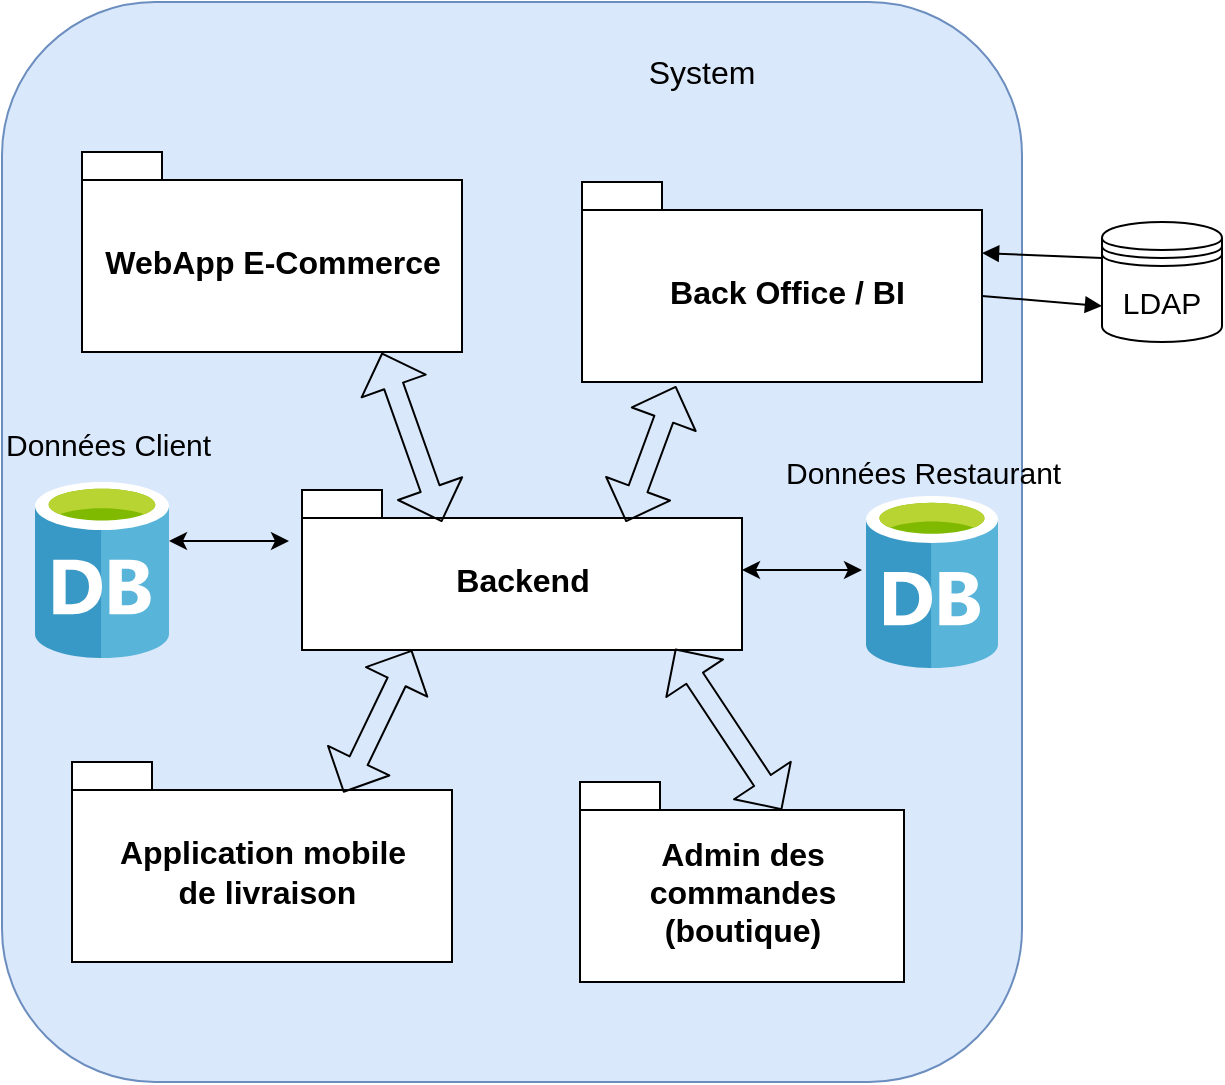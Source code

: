 <mxfile version="12.1.9" type="github" pages="8">
  <diagram id="RnfZivXaH4BhRtFcMvS2" name="Cartographie Système">
    <mxGraphModel dx="895" dy="467" grid="1" gridSize="10" guides="1" tooltips="1" connect="1" arrows="1" fold="1" page="1" pageScale="1" pageWidth="827" pageHeight="1169" math="0" shadow="0">
      <root>
        <mxCell id="Arf75LdBkSCwyxHB5K4U-0"/>
        <mxCell id="Arf75LdBkSCwyxHB5K4U-1" parent="Arf75LdBkSCwyxHB5K4U-0"/>
        <mxCell id="hzfXn4pxwLlh3ByuDOcO-0" value="" style="rounded=1;whiteSpace=wrap;html=1;fontSize=14;align=center;fillColor=#dae8fc;strokeColor=#6c8ebf;direction=south;movable=0;resizable=0;rotatable=0;deletable=0;editable=0;connectable=0;fontStyle=0" parent="Arf75LdBkSCwyxHB5K4U-1" vertex="1">
          <mxGeometry x="170" y="260" width="510" height="540" as="geometry"/>
        </mxCell>
        <mxCell id="hzfXn4pxwLlh3ByuDOcO-1" value="WebApp E-Commerce" style="shape=folder;fontStyle=1;spacingTop=10;tabWidth=40;tabHeight=14;tabPosition=left;html=1;fontSize=16;align=center;" parent="Arf75LdBkSCwyxHB5K4U-1" vertex="1">
          <mxGeometry x="210" y="335" width="190" height="100" as="geometry"/>
        </mxCell>
        <mxCell id="N76Ln_JSzxriDpdFP_38-1" value="Admin des &lt;br&gt;commandes&lt;br&gt;(boutique)" style="shape=folder;fontStyle=1;spacingTop=10;tabWidth=40;tabHeight=14;tabPosition=left;html=1;fontSize=16;align=center;" parent="Arf75LdBkSCwyxHB5K4U-1" vertex="1">
          <mxGeometry x="459" y="650" width="162" height="100" as="geometry"/>
        </mxCell>
        <mxCell id="_3I_sJbPEHM6R3zzGNif-8" value="System" style="text;html=1;strokeColor=none;fillColor=none;align=center;verticalAlign=middle;whiteSpace=wrap;rounded=0;fontSize=16;" parent="Arf75LdBkSCwyxHB5K4U-1" vertex="1">
          <mxGeometry x="500" y="284.706" width="40" height="20" as="geometry"/>
        </mxCell>
        <mxCell id="xKOTKGOpiuRnV1Tdx6P--0" value="Backend" style="shape=folder;fontStyle=1;spacingTop=10;tabWidth=40;tabHeight=14;tabPosition=left;html=1;fontSize=16;align=center;" parent="Arf75LdBkSCwyxHB5K4U-1" vertex="1">
          <mxGeometry x="320" y="504" width="220" height="80" as="geometry"/>
        </mxCell>
        <mxCell id="xKOTKGOpiuRnV1Tdx6P--1" value="Application mobile&lt;br&gt;&amp;nbsp;de livraison" style="shape=folder;fontStyle=1;spacingTop=10;tabWidth=40;tabHeight=14;tabPosition=left;html=1;fontSize=16;align=center;" parent="Arf75LdBkSCwyxHB5K4U-1" vertex="1">
          <mxGeometry x="205" y="640" width="190" height="100" as="geometry"/>
        </mxCell>
        <mxCell id="xKOTKGOpiuRnV1Tdx6P--2" value="&amp;nbsp;Back Office / BI" style="shape=folder;fontStyle=1;spacingTop=10;tabWidth=40;tabHeight=14;tabPosition=left;html=1;fontSize=16;align=center;" parent="Arf75LdBkSCwyxHB5K4U-1" vertex="1">
          <mxGeometry x="460" y="350" width="200" height="100" as="geometry"/>
        </mxCell>
        <mxCell id="xKOTKGOpiuRnV1Tdx6P--11" value="" style="shape=flexArrow;endArrow=classic;startArrow=classic;html=1;endWidth=23;endSize=5.4;startWidth=23;startSize=5.4;exitX=0.714;exitY=0.153;exitDx=0;exitDy=0;exitPerimeter=0;entryX=0.25;entryY=1;entryDx=0;entryDy=0;entryPerimeter=0;" parent="Arf75LdBkSCwyxHB5K4U-1" source="xKOTKGOpiuRnV1Tdx6P--1" target="xKOTKGOpiuRnV1Tdx6P--0" edge="1">
          <mxGeometry width="50" height="50" relative="1" as="geometry">
            <mxPoint x="290" y="650" as="sourcePoint"/>
            <mxPoint x="340" y="590" as="targetPoint"/>
          </mxGeometry>
        </mxCell>
        <mxCell id="xKOTKGOpiuRnV1Tdx6P--13" value="" style="shape=flexArrow;endArrow=classic;startArrow=classic;html=1;endWidth=23;endSize=5.4;startWidth=23;startSize=5.4;entryX=0.789;entryY=1.003;entryDx=0;entryDy=0;entryPerimeter=0;exitX=0.318;exitY=0.2;exitDx=0;exitDy=0;exitPerimeter=0;" parent="Arf75LdBkSCwyxHB5K4U-1" source="xKOTKGOpiuRnV1Tdx6P--0" target="hzfXn4pxwLlh3ByuDOcO-1" edge="1">
          <mxGeometry width="50" height="50" relative="1" as="geometry">
            <mxPoint x="410" y="510" as="sourcePoint"/>
            <mxPoint x="340" y="434.5" as="targetPoint"/>
          </mxGeometry>
        </mxCell>
        <mxCell id="xKOTKGOpiuRnV1Tdx6P--14" value="" style="shape=flexArrow;endArrow=classic;startArrow=classic;html=1;endWidth=23;endSize=5.4;startWidth=23;startSize=5.4;exitX=0.736;exitY=0.2;exitDx=0;exitDy=0;exitPerimeter=0;" parent="Arf75LdBkSCwyxHB5K4U-1" source="xKOTKGOpiuRnV1Tdx6P--0" edge="1">
          <mxGeometry width="50" height="50" relative="1" as="geometry">
            <mxPoint x="470" y="517.5" as="sourcePoint"/>
            <mxPoint x="507" y="452" as="targetPoint"/>
          </mxGeometry>
        </mxCell>
        <mxCell id="xKOTKGOpiuRnV1Tdx6P--15" value="" style="shape=flexArrow;endArrow=classic;startArrow=classic;html=1;endWidth=23;endSize=5.4;startWidth=23;startSize=5.4;exitX=0;exitY=0;exitDx=101;exitDy=14;exitPerimeter=0;entryX=0.848;entryY=0.992;entryDx=0;entryDy=0;entryPerimeter=0;" parent="Arf75LdBkSCwyxHB5K4U-1" source="N76Ln_JSzxriDpdFP_38-1" target="xKOTKGOpiuRnV1Tdx6P--0" edge="1">
          <mxGeometry width="50" height="50" relative="1" as="geometry">
            <mxPoint x="530.16" y="655.3" as="sourcePoint"/>
            <mxPoint x="510" y="590" as="targetPoint"/>
          </mxGeometry>
        </mxCell>
        <mxCell id="rFMUPJMGjhhUsfj9kYwA-2" value="" style="aspect=fixed;html=1;points=[];align=center;image;fontSize=12;image=img/lib/mscae/Database_General.svg;" parent="Arf75LdBkSCwyxHB5K4U-1" vertex="1">
          <mxGeometry x="186.5" y="500" width="67" height="88" as="geometry"/>
        </mxCell>
        <mxCell id="rFMUPJMGjhhUsfj9kYwA-3" value="" style="aspect=fixed;html=1;points=[];align=center;image;fontSize=12;image=img/lib/mscae/Database_General.svg;" parent="Arf75LdBkSCwyxHB5K4U-1" vertex="1">
          <mxGeometry x="602" y="507" width="66" height="86" as="geometry"/>
        </mxCell>
        <mxCell id="rFMUPJMGjhhUsfj9kYwA-4" value="Données Client" style="text;html=1;resizable=0;points=[];autosize=1;align=left;verticalAlign=top;spacingTop=-4;fontSize=15;" parent="Arf75LdBkSCwyxHB5K4U-1" vertex="1">
          <mxGeometry x="170" y="470" width="100" height="10" as="geometry"/>
        </mxCell>
        <mxCell id="rFMUPJMGjhhUsfj9kYwA-5" value="Données Restaurant" style="text;html=1;resizable=0;points=[];autosize=1;align=left;verticalAlign=top;spacingTop=-4;fontSize=15;" parent="Arf75LdBkSCwyxHB5K4U-1" vertex="1">
          <mxGeometry x="560" y="484" width="150" height="20" as="geometry"/>
        </mxCell>
        <mxCell id="rFMUPJMGjhhUsfj9kYwA-6" value="" style="endArrow=classic;startArrow=classic;html=1;fontSize=15;" parent="Arf75LdBkSCwyxHB5K4U-1" edge="1">
          <mxGeometry width="50" height="50" relative="1" as="geometry">
            <mxPoint x="253.5" y="529.5" as="sourcePoint"/>
            <mxPoint x="313.5" y="529.5" as="targetPoint"/>
          </mxGeometry>
        </mxCell>
        <mxCell id="rFMUPJMGjhhUsfj9kYwA-7" value="" style="endArrow=classic;startArrow=classic;html=1;fontSize=15;" parent="Arf75LdBkSCwyxHB5K4U-1" edge="1">
          <mxGeometry width="50" height="50" relative="1" as="geometry">
            <mxPoint x="540" y="544" as="sourcePoint"/>
            <mxPoint x="600" y="544" as="targetPoint"/>
          </mxGeometry>
        </mxCell>
        <mxCell id="0C1SAFtrpvGo9tMCffDE-2" value="LDAP" style="shape=datastore;whiteSpace=wrap;html=1;fontSize=15;" parent="Arf75LdBkSCwyxHB5K4U-1" vertex="1">
          <mxGeometry x="720" y="370" width="60" height="60" as="geometry"/>
        </mxCell>
        <mxCell id="0C1SAFtrpvGo9tMCffDE-3" value="" style="endArrow=block;endFill=1;endSize=6;html=1;fontSize=15;entryX=0;entryY=0;entryDx=200;entryDy=35.5;entryPerimeter=0;exitX=0;exitY=0.3;exitDx=0;exitDy=0;" parent="Arf75LdBkSCwyxHB5K4U-1" source="0C1SAFtrpvGo9tMCffDE-2" target="xKOTKGOpiuRnV1Tdx6P--2" edge="1">
          <mxGeometry width="100" relative="1" as="geometry">
            <mxPoint x="680" y="360" as="sourcePoint"/>
            <mxPoint x="780" y="360" as="targetPoint"/>
          </mxGeometry>
        </mxCell>
        <mxCell id="0C1SAFtrpvGo9tMCffDE-4" value="" style="endArrow=block;endFill=1;endSize=6;html=1;fontSize=15;exitX=0;exitY=0;exitDx=200;exitDy=57;exitPerimeter=0;entryX=0;entryY=0.7;entryDx=0;entryDy=0;" parent="Arf75LdBkSCwyxHB5K4U-1" source="xKOTKGOpiuRnV1Tdx6P--2" target="0C1SAFtrpvGo9tMCffDE-2" edge="1">
          <mxGeometry width="100" relative="1" as="geometry">
            <mxPoint x="670" y="410" as="sourcePoint"/>
            <mxPoint x="720" y="405" as="targetPoint"/>
          </mxGeometry>
        </mxCell>
      </root>
    </mxGraphModel>
  </diagram>
  <diagram id="MNXzi04fr1sy_u2QWTiJ" name="Use Case Général">
    <mxGraphModel dx="2448" dy="1497" grid="1" gridSize="10" guides="1" tooltips="1" connect="1" arrows="1" fold="1" page="1" pageScale="1" pageWidth="1169" pageHeight="827" math="0" shadow="0">
      <root>
        <mxCell id="0"/>
        <mxCell id="1" parent="0"/>
        <mxCell id="viRjNy0WODVmukTZg38G-1" value="" style="rounded=1;whiteSpace=wrap;html=1;fontSize=14;align=center;fillColor=#dae8fc;strokeColor=#6c8ebf;direction=south;movable=0;resizable=0;rotatable=0;deletable=0;editable=0;connectable=0;fontStyle=0" parent="1" vertex="1">
          <mxGeometry x="715" y="35" width="285" height="165" as="geometry"/>
        </mxCell>
        <mxCell id="WP350R45o4TcloDQfKBS-45" value="" style="rounded=1;whiteSpace=wrap;html=1;fontSize=14;align=center;fillColor=#dae8fc;strokeColor=#6c8ebf;direction=south;movable=0;resizable=0;rotatable=0;deletable=0;editable=0;connectable=0;fontStyle=2" parent="1" vertex="1">
          <mxGeometry x="620" y="300" width="430" height="490" as="geometry"/>
        </mxCell>
        <mxCell id="WP350R45o4TcloDQfKBS-10" value="" style="rounded=1;whiteSpace=wrap;html=1;fontSize=14;align=center;fillColor=#dae8fc;strokeColor=#6c8ebf;direction=south;movable=1;resizable=1;rotatable=1;deletable=1;editable=1;connectable=1;fontStyle=0" parent="1" vertex="1">
          <mxGeometry x="90" y="290" width="440" height="495" as="geometry"/>
        </mxCell>
        <mxCell id="WP350R45o4TcloDQfKBS-31" value="" style="rounded=0;whiteSpace=wrap;html=1;fontSize=14;align=center;" parent="1" vertex="1">
          <mxGeometry x="185" y="265" width="230" height="30" as="geometry"/>
        </mxCell>
        <mxCell id="WP350R45o4TcloDQfKBS-8" value="" style="group" parent="1" vertex="1" connectable="0">
          <mxGeometry x="-20" y="-90" width="390" height="100" as="geometry"/>
        </mxCell>
        <mxCell id="WP350R45o4TcloDQfKBS-7" value="" style="rounded=1;whiteSpace=wrap;html=1;fontSize=14;align=center;" parent="WP350R45o4TcloDQfKBS-8" vertex="1">
          <mxGeometry width="380" height="100" as="geometry"/>
        </mxCell>
        <mxCell id="WP350R45o4TcloDQfKBS-1" value="&lt;p style=&quot;font-size: 14px;&quot;&gt;Applicatifs&lt;/p&gt;" style="text;html=1;resizable=0;points=[];autosize=1;align=center;verticalAlign=middle;spacingTop=-4;fontStyle=1;fontSize=14;" parent="WP350R45o4TcloDQfKBS-8" vertex="1">
          <mxGeometry x="20" width="70" height="40" as="geometry"/>
        </mxCell>
        <mxCell id="WP350R45o4TcloDQfKBS-3" value="Site de e-commerce (commande en ligne)" style="text;html=1;resizable=0;points=[];autosize=1;align=left;verticalAlign=top;spacingTop=-4;" parent="WP350R45o4TcloDQfKBS-8" vertex="1">
          <mxGeometry x="10" y="40" width="240" height="20" as="geometry"/>
        </mxCell>
        <mxCell id="WP350R45o4TcloDQfKBS-5" value="Application interne : Suivi commande; Gestion des stocks; Recettes,&amp;nbsp;&lt;br&gt;prise de commande par téléphone" style="text;html=1;resizable=0;points=[];autosize=1;align=left;verticalAlign=top;spacingTop=-4;" parent="WP350R45o4TcloDQfKBS-8" vertex="1">
          <mxGeometry x="10" y="60" width="380" height="30" as="geometry"/>
        </mxCell>
        <mxCell id="WP350R45o4TcloDQfKBS-12" value="&lt;b&gt;&lt;i&gt;Web App e-commerce&lt;/i&gt;&lt;/b&gt;" style="text;html=1;strokeColor=none;fillColor=none;align=center;verticalAlign=middle;whiteSpace=wrap;rounded=0;fontSize=16;" parent="1" vertex="1">
          <mxGeometry x="205" y="270" width="190" height="20" as="geometry"/>
        </mxCell>
        <mxCell id="WP350R45o4TcloDQfKBS-26" value="Client" style="shape=umlActor;verticalLabelPosition=bottom;labelBackgroundColor=#ffffff;verticalAlign=top;html=1;outlineConnect=0;fontSize=14;align=center;" parent="1" vertex="1">
          <mxGeometry x="25" y="300" width="50" height="80" as="geometry"/>
        </mxCell>
        <mxCell id="WP350R45o4TcloDQfKBS-27" value="commander une pizza" style="ellipse;whiteSpace=wrap;html=1;fontSize=14;align=center;" parent="1" vertex="1">
          <mxGeometry x="180" y="425" width="180" height="50" as="geometry"/>
        </mxCell>
        <mxCell id="WP350R45o4TcloDQfKBS-28" value="Lire la carte" style="ellipse;whiteSpace=wrap;html=1;fontSize=14;align=center;" parent="1" vertex="1">
          <mxGeometry x="300" y="305" width="180" height="35" as="geometry"/>
        </mxCell>
        <mxCell id="WP350R45o4TcloDQfKBS-29" value="Payer sa commande" style="ellipse;whiteSpace=wrap;html=1;fontSize=14;align=center;" parent="1" vertex="1">
          <mxGeometry x="135" y="670" width="180" height="50" as="geometry"/>
        </mxCell>
        <mxCell id="WP350R45o4TcloDQfKBS-30" value="s&#39;identifier / s&#39;inscire" style="ellipse;whiteSpace=wrap;html=1;fontSize=14;align=center;" parent="1" vertex="1">
          <mxGeometry x="255" y="360" width="160" height="40" as="geometry"/>
        </mxCell>
        <mxCell id="WP350R45o4TcloDQfKBS-32" value="Pizzaiolo" style="shape=umlActor;verticalLabelPosition=bottom;labelBackgroundColor=#ffffff;verticalAlign=top;html=1;outlineConnect=0;fontSize=14;align=center;" parent="1" vertex="1">
          <mxGeometry x="540" y="300" width="50" height="80" as="geometry"/>
        </mxCell>
        <mxCell id="WP350R45o4TcloDQfKBS-37" value="Lire les commandes" style="ellipse;whiteSpace=wrap;html=1;fontSize=16;align=center;" parent="1" vertex="1">
          <mxGeometry x="300" y="495" width="170" height="40" as="geometry"/>
        </mxCell>
        <mxCell id="WP350R45o4TcloDQfKBS-38" value="" style="endArrow=classic;html=1;fontSize=16;entryX=0.714;entryY=0.025;entryDx=0;entryDy=0;entryPerimeter=0;" parent="1" target="WP350R45o4TcloDQfKBS-37" edge="1">
          <mxGeometry width="50" height="50" relative="1" as="geometry">
            <mxPoint x="550" y="400" as="sourcePoint"/>
            <mxPoint x="630" y="448" as="targetPoint"/>
            <Array as="points"/>
          </mxGeometry>
        </mxCell>
        <mxCell id="WP350R45o4TcloDQfKBS-39" value="" style="endArrow=classic;html=1;fontSize=16;" parent="1" edge="1">
          <mxGeometry width="50" height="50" relative="1" as="geometry">
            <mxPoint x="80" y="350" as="sourcePoint"/>
            <mxPoint x="300" y="320" as="targetPoint"/>
            <Array as="points"/>
          </mxGeometry>
        </mxCell>
        <mxCell id="WP350R45o4TcloDQfKBS-40" value="" style="endArrow=classic;html=1;fontSize=16;entryX=0;entryY=0.5;entryDx=0;entryDy=0;" parent="1" target="WP350R45o4TcloDQfKBS-30" edge="1">
          <mxGeometry width="50" height="50" relative="1" as="geometry">
            <mxPoint x="80" y="360" as="sourcePoint"/>
            <mxPoint x="260" y="360" as="targetPoint"/>
            <Array as="points"/>
          </mxGeometry>
        </mxCell>
        <mxCell id="WP350R45o4TcloDQfKBS-41" value="" style="endArrow=classic;html=1;fontSize=16;entryX=0.098;entryY=0.144;entryDx=0;entryDy=0;entryPerimeter=0;" parent="1" target="WP350R45o4TcloDQfKBS-27" edge="1">
          <mxGeometry width="50" height="50" relative="1" as="geometry">
            <mxPoint x="90" y="370" as="sourcePoint"/>
            <mxPoint x="240" y="450" as="targetPoint"/>
            <Array as="points"/>
          </mxGeometry>
        </mxCell>
        <mxCell id="WP350R45o4TcloDQfKBS-42" value="" style="endArrow=classic;html=1;fontSize=16;" parent="1" target="WP350R45o4TcloDQfKBS-29" edge="1">
          <mxGeometry width="50" height="50" relative="1" as="geometry">
            <mxPoint x="70" y="390" as="sourcePoint"/>
            <mxPoint x="230" y="560" as="targetPoint"/>
            <Array as="points"/>
          </mxGeometry>
        </mxCell>
        <mxCell id="WP350R45o4TcloDQfKBS-43" value="Modifier/Annuler commande" style="ellipse;whiteSpace=wrap;html=1;fontSize=14;align=center;" parent="1" vertex="1">
          <mxGeometry x="180" y="550" width="200" height="45" as="geometry"/>
        </mxCell>
        <mxCell id="WP350R45o4TcloDQfKBS-44" value="" style="endArrow=classic;html=1;fontSize=16;" parent="1" target="WP350R45o4TcloDQfKBS-43" edge="1">
          <mxGeometry width="50" height="50" relative="1" as="geometry">
            <mxPoint x="80" y="380" as="sourcePoint"/>
            <mxPoint x="239.978" y="670.243" as="targetPoint"/>
            <Array as="points"/>
          </mxGeometry>
        </mxCell>
        <mxCell id="WP350R45o4TcloDQfKBS-48" value="" style="rounded=0;whiteSpace=wrap;html=1;fontSize=14;align=center;" parent="1" vertex="1">
          <mxGeometry x="715" y="270" width="230" height="30" as="geometry"/>
        </mxCell>
        <mxCell id="WP350R45o4TcloDQfKBS-49" value="&lt;b&gt;&lt;i&gt;Applicatif Boutique&lt;/i&gt;&lt;/b&gt;" style="text;html=1;strokeColor=none;fillColor=none;align=center;verticalAlign=middle;whiteSpace=wrap;rounded=0;fontSize=16;" parent="1" vertex="1">
          <mxGeometry x="731.238" y="275" width="190" height="20" as="geometry"/>
        </mxCell>
        <mxCell id="WP350R45o4TcloDQfKBS-50" value="Manager" style="shape=umlActor;verticalLabelPosition=bottom;labelBackgroundColor=#ffffff;verticalAlign=top;html=1;outlineConnect=0;fontSize=16;align=center;" parent="1" vertex="1">
          <mxGeometry x="550" y="476" width="50" height="83" as="geometry"/>
        </mxCell>
        <mxCell id="WP350R45o4TcloDQfKBS-53" value="Lire les Recettes" style="ellipse;whiteSpace=wrap;html=1;fontSize=14;align=center;" parent="1" vertex="1">
          <mxGeometry x="700" y="316" width="180" height="38" as="geometry"/>
        </mxCell>
        <mxCell id="WP350R45o4TcloDQfKBS-54" value="Consulter les stocks" style="ellipse;whiteSpace=wrap;html=1;fontSize=16;align=center;" parent="1" vertex="1">
          <mxGeometry x="660" y="740" width="180" height="35" as="geometry"/>
        </mxCell>
        <mxCell id="WP350R45o4TcloDQfKBS-55" value="" style="endArrow=classic;html=1;fontSize=16;" parent="1" edge="1">
          <mxGeometry width="50" height="50" relative="1" as="geometry">
            <mxPoint x="590" y="359" as="sourcePoint"/>
            <mxPoint x="710" y="345" as="targetPoint"/>
            <Array as="points"/>
          </mxGeometry>
        </mxCell>
        <mxCell id="WP350R45o4TcloDQfKBS-56" value="&lt;font style=&quot;font-size: 14px&quot;&gt;Mettre à jour statut commande&lt;/font&gt;" style="ellipse;whiteSpace=wrap;html=1;fontSize=16;align=center;" parent="1" vertex="1">
          <mxGeometry x="706" y="400" width="220" height="40" as="geometry"/>
        </mxCell>
        <mxCell id="WP350R45o4TcloDQfKBS-57" value="" style="endArrow=classic;html=1;fontSize=16;" parent="1" edge="1">
          <mxGeometry width="50" height="50" relative="1" as="geometry">
            <mxPoint x="600" y="380" as="sourcePoint"/>
            <mxPoint x="720" y="430" as="targetPoint"/>
          </mxGeometry>
        </mxCell>
        <mxCell id="WP350R45o4TcloDQfKBS-59" value="" style="endArrow=classic;html=1;fontSize=16;" parent="1" target="WP350R45o4TcloDQfKBS-54" edge="1">
          <mxGeometry width="50" height="50" relative="1" as="geometry">
            <mxPoint x="590" y="590" as="sourcePoint"/>
            <mxPoint x="740" y="600" as="targetPoint"/>
          </mxGeometry>
        </mxCell>
        <mxCell id="WP350R45o4TcloDQfKBS-60" value="Consulter l&#39;historique des commandes" style="ellipse;whiteSpace=wrap;html=1;fontSize=16;align=center;" parent="1" vertex="1">
          <mxGeometry x="706" y="542.5" width="240" height="60" as="geometry"/>
        </mxCell>
        <mxCell id="WP350R45o4TcloDQfKBS-61" value="Employé" style="shape=umlActor;verticalLabelPosition=bottom;labelBackgroundColor=#ffffff;verticalAlign=top;html=1;outlineConnect=0;fontSize=16;align=center;" parent="1" vertex="1">
          <mxGeometry x="1080" y="611" width="40" height="66" as="geometry"/>
        </mxCell>
        <mxCell id="WP350R45o4TcloDQfKBS-64" value="" style="endArrow=classic;html=1;fontSize=16;" parent="1" edge="1">
          <mxGeometry width="50" height="50" relative="1" as="geometry">
            <mxPoint x="600" y="490" as="sourcePoint"/>
            <mxPoint x="710" y="560" as="targetPoint"/>
          </mxGeometry>
        </mxCell>
        <mxCell id="WP350R45o4TcloDQfKBS-65" value="Enregistrer commande locale" style="ellipse;whiteSpace=wrap;html=1;fontSize=16;align=center;" parent="1" vertex="1">
          <mxGeometry x="822" y="453" width="208" height="67" as="geometry"/>
        </mxCell>
        <mxCell id="WP350R45o4TcloDQfKBS-67" value="" style="endArrow=classic;html=1;fontSize=16;entryX=1;entryY=1;entryDx=0;entryDy=0;" parent="1" target="WP350R45o4TcloDQfKBS-65" edge="1">
          <mxGeometry width="50" height="50" relative="1" as="geometry">
            <mxPoint x="1070" y="640" as="sourcePoint"/>
            <mxPoint x="1030" y="560" as="targetPoint"/>
          </mxGeometry>
        </mxCell>
        <mxCell id="IswcSaj1MvI52YdDS3wO-2" value="Ajout/Suppression de pizzas au menu" style="ellipse;whiteSpace=wrap;html=1;fontSize=16;align=center;" parent="1" vertex="1">
          <mxGeometry x="726" y="637.5" width="228" height="67" as="geometry"/>
        </mxCell>
        <mxCell id="8kkCwrRcvmq9vK6ddV55-1" value="" style="endArrow=classic;html=1;fontSize=16;entryX=0.032;entryY=0.233;entryDx=0;entryDy=0;entryPerimeter=0;" parent="1" target="IswcSaj1MvI52YdDS3wO-2" edge="1">
          <mxGeometry width="50" height="50" relative="1" as="geometry">
            <mxPoint x="600" y="530" as="sourcePoint"/>
            <mxPoint x="720" y="570" as="targetPoint"/>
          </mxGeometry>
        </mxCell>
        <mxCell id="viRjNy0WODVmukTZg38G-3" value="" style="rounded=0;whiteSpace=wrap;html=1;fontSize=14;align=center;" parent="1" vertex="1">
          <mxGeometry x="735" y="45" width="230" height="30" as="geometry"/>
        </mxCell>
        <mxCell id="viRjNy0WODVmukTZg38G-4" value="&lt;b&gt;&lt;i&gt;Applicatif Livraison&lt;/i&gt;&lt;/b&gt;" style="text;html=1;strokeColor=none;fillColor=none;align=center;verticalAlign=middle;whiteSpace=wrap;rounded=0;fontSize=16;" parent="1" vertex="1">
          <mxGeometry x="755.238" y="50" width="190" height="20" as="geometry"/>
        </mxCell>
        <mxCell id="viRjNy0WODVmukTZg38G-5" value="Livreur" style="shape=umlActor;verticalLabelPosition=bottom;labelBackgroundColor=#ffffff;verticalAlign=top;html=1;outlineConnect=0;fontSize=16;align=center;" parent="1" vertex="1">
          <mxGeometry x="1100" y="140" width="40" height="66" as="geometry"/>
        </mxCell>
        <mxCell id="viRjNy0WODVmukTZg38G-12" value="" style="endArrow=none;html=1;" parent="1" edge="1">
          <mxGeometry width="50" height="50" relative="1" as="geometry">
            <mxPoint x="910" y="400" as="sourcePoint"/>
            <mxPoint x="1080" y="200" as="targetPoint"/>
          </mxGeometry>
        </mxCell>
        <mxCell id="viRjNy0WODVmukTZg38G-13" value="&lt;font style=&quot;font-size: 14px&quot;&gt;Livrer une commande&lt;/font&gt;" style="ellipse;whiteSpace=wrap;html=1;" parent="1" vertex="1">
          <mxGeometry x="767.5" y="110" width="165" height="50" as="geometry"/>
        </mxCell>
        <mxCell id="GK0WRVZe4CSW7Pe3xJ0g-3" value="" style="endArrow=classic;html=1;fontSize=15;" parent="1" edge="1">
          <mxGeometry width="50" height="50" relative="1" as="geometry">
            <mxPoint x="1090" y="180" as="sourcePoint"/>
            <mxPoint x="940" y="140" as="targetPoint"/>
          </mxGeometry>
        </mxCell>
        <mxCell id="GK0WRVZe4CSW7Pe3xJ0g-4" value="" style="rounded=1;whiteSpace=wrap;html=1;fontSize=14;align=center;fillColor=#dae8fc;strokeColor=#6c8ebf;direction=south;movable=1;resizable=1;rotatable=1;deletable=1;editable=1;connectable=1;fontStyle=0" parent="1" vertex="1">
          <mxGeometry x="300" y="45" width="330" height="215" as="geometry"/>
        </mxCell>
        <mxCell id="w2cUDMfp2DR0XOz2rIP8-1" value="&lt;font style=&quot;font-size: 16px&quot;&gt;&lt;b&gt;&lt;i&gt;BackOffice / BI&lt;/i&gt;&lt;/b&gt;&lt;/font&gt;" style="rounded=0;whiteSpace=wrap;html=1;fontSize=14;align=center;" parent="1" vertex="1">
          <mxGeometry x="351" y="50" width="183" height="30" as="geometry"/>
        </mxCell>
        <mxCell id="58iHhbL34LziKlzWiMvk-3" value="&lt;font style=&quot;font-size: 16px&quot;&gt;s&#39;identifier&amp;nbsp;&lt;/font&gt;" style="ellipse;whiteSpace=wrap;html=1;fontSize=14;align=center;" parent="1" vertex="1">
          <mxGeometry x="351" y="98" width="139" height="53" as="geometry"/>
        </mxCell>
        <mxCell id="58iHhbL34LziKlzWiMvk-4" value="Lister les données de ventes" style="ellipse;whiteSpace=wrap;html=1;fontSize=14;align=center;" parent="1" vertex="1">
          <mxGeometry x="360" y="173" width="210" height="47" as="geometry"/>
        </mxCell>
        <mxCell id="58iHhbL34LziKlzWiMvk-6" value="Manager" style="shape=umlActor;verticalLabelPosition=bottom;labelBackgroundColor=#ffffff;verticalAlign=top;html=1;outlineConnect=0;fontSize=16;align=center;" parent="1" vertex="1">
          <mxGeometry x="135" y="77" width="50" height="83" as="geometry"/>
        </mxCell>
        <mxCell id="58iHhbL34LziKlzWiMvk-7" value="" style="endArrow=classic;html=1;fontSize=15;entryX=0;entryY=0.5;entryDx=0;entryDy=0;" parent="1" target="58iHhbL34LziKlzWiMvk-3" edge="1">
          <mxGeometry width="50" height="50" relative="1" as="geometry">
            <mxPoint x="210" y="110" as="sourcePoint"/>
            <mxPoint x="260" y="60" as="targetPoint"/>
          </mxGeometry>
        </mxCell>
        <mxCell id="58iHhbL34LziKlzWiMvk-8" value="" style="endArrow=classic;html=1;fontSize=15;entryX=0;entryY=0.5;entryDx=0;entryDy=0;" parent="1" target="58iHhbL34LziKlzWiMvk-4" edge="1">
          <mxGeometry width="50" height="50" relative="1" as="geometry">
            <mxPoint x="210" y="140" as="sourcePoint"/>
            <mxPoint x="260" y="140" as="targetPoint"/>
          </mxGeometry>
        </mxCell>
      </root>
    </mxGraphModel>
  </diagram>
  <diagram id="OjRM8z9cJ1ZAFw9N_QNG" name="Use Case detaillé &quot;passer une commande&quot;">
    <mxGraphModel dx="1790" dy="938" grid="1" gridSize="10" guides="1" tooltips="1" connect="1" arrows="1" fold="1" page="1" pageScale="1" pageWidth="827" pageHeight="1169" math="0" shadow="0">
      <root>
        <mxCell id="lMogSQis_lPnUItZ0-x9-0"/>
        <mxCell id="lMogSQis_lPnUItZ0-x9-1" parent="lMogSQis_lPnUItZ0-x9-0"/>
        <mxCell id="QHZi4LVmBb6nzwBVAOWB-7" value="" style="rounded=1;whiteSpace=wrap;html=1;fontSize=14;align=center;fillColor=#dae8fc;strokeColor=#6c8ebf;direction=south;movable=0;resizable=0;rotatable=0;deletable=0;editable=0;connectable=0;fontStyle=2" parent="lMogSQis_lPnUItZ0-x9-1" vertex="1">
          <mxGeometry x="220" y="12.5" width="520" height="760" as="geometry"/>
        </mxCell>
        <mxCell id="QHZi4LVmBb6nzwBVAOWB-0" value="Payer sa commande" style="ellipse;whiteSpace=wrap;html=1;fontSize=14;align=center;" parent="lMogSQis_lPnUItZ0-x9-1" vertex="1">
          <mxGeometry x="369.833" y="90" width="180" height="50" as="geometry"/>
        </mxCell>
        <mxCell id="QHZi4LVmBb6nzwBVAOWB-1" value="Modifier Commande" style="ellipse;whiteSpace=wrap;html=1;fontSize=14;align=center;" parent="lMogSQis_lPnUItZ0-x9-1" vertex="1">
          <mxGeometry x="295" y="550" width="180" height="40" as="geometry"/>
        </mxCell>
        <mxCell id="QHZi4LVmBb6nzwBVAOWB-2" value="Constitituer un panier" style="ellipse;whiteSpace=wrap;html=1;fontSize=16;align=center;" parent="lMogSQis_lPnUItZ0-x9-1" vertex="1">
          <mxGeometry x="550" y="205" width="170" height="40" as="geometry"/>
        </mxCell>
        <mxCell id="QHZi4LVmBb6nzwBVAOWB-3" value="Enregistrer Commande" style="ellipse;whiteSpace=wrap;html=1;fontSize=14;align=center;" parent="lMogSQis_lPnUItZ0-x9-1" vertex="1">
          <mxGeometry x="260" y="195" width="180" height="50" as="geometry"/>
        </mxCell>
        <mxCell id="QHZi4LVmBb6nzwBVAOWB-4" value="S&#39;authentifier" style="ellipse;whiteSpace=wrap;html=1;fontSize=14;align=center;" parent="lMogSQis_lPnUItZ0-x9-1" vertex="1">
          <mxGeometry x="310" y="417.5" width="160" height="40" as="geometry"/>
        </mxCell>
        <mxCell id="QHZi4LVmBb6nzwBVAOWB-5" value="Lire la carte" style="ellipse;whiteSpace=wrap;html=1;fontSize=14;align=center;" parent="lMogSQis_lPnUItZ0-x9-1" vertex="1">
          <mxGeometry x="310" y="330" width="180" height="35" as="geometry"/>
        </mxCell>
        <mxCell id="QHZi4LVmBb6nzwBVAOWB-6" value="&lt;b&gt;&lt;i&gt;Interface Client&lt;/i&gt;&lt;/b&gt;" style="text;html=1;strokeColor=none;fillColor=none;align=center;verticalAlign=middle;whiteSpace=wrap;rounded=0;fontSize=16;" parent="lMogSQis_lPnUItZ0-x9-1" vertex="1">
          <mxGeometry x="405" y="30" width="190" height="20" as="geometry"/>
        </mxCell>
        <mxCell id="2Q_Dox02deGlabNsgdzl-0" value="Client" style="shape=umlActor;verticalLabelPosition=bottom;labelBackgroundColor=#ffffff;verticalAlign=top;html=1;outlineConnect=0;fontSize=14;align=center;" parent="lMogSQis_lPnUItZ0-x9-1" vertex="1">
          <mxGeometry x="40" y="370" width="90" height="120" as="geometry"/>
        </mxCell>
        <mxCell id="2Q_Dox02deGlabNsgdzl-1" value="S&#39;inscrire" style="ellipse;whiteSpace=wrap;html=1;fontSize=14;align=center;" parent="lMogSQis_lPnUItZ0-x9-1" vertex="1">
          <mxGeometry x="520" y="470" width="160" height="40" as="geometry"/>
        </mxCell>
        <mxCell id="2Q_Dox02deGlabNsgdzl-2" value="Supprimer commande" style="ellipse;whiteSpace=wrap;html=1;fontSize=14;align=center;" parent="lMogSQis_lPnUItZ0-x9-1" vertex="1">
          <mxGeometry x="350" y="645" width="180" height="40" as="geometry"/>
        </mxCell>
        <mxCell id="2Q_Dox02deGlabNsgdzl-3" value="" style="endArrow=none;html=1;fontSize=16;fontColor=#35FF0D;" parent="lMogSQis_lPnUItZ0-x9-1" edge="1">
          <mxGeometry width="50" height="50" relative="1" as="geometry">
            <mxPoint x="130" y="410" as="sourcePoint"/>
            <mxPoint x="310" y="360" as="targetPoint"/>
          </mxGeometry>
        </mxCell>
        <mxCell id="2Q_Dox02deGlabNsgdzl-6" value="" style="endArrow=none;html=1;fontSize=16;fontColor=#35FF0D;" parent="lMogSQis_lPnUItZ0-x9-1" edge="1">
          <mxGeometry width="50" height="50" relative="1" as="geometry">
            <mxPoint x="140" y="450" as="sourcePoint"/>
            <mxPoint x="300" y="440" as="targetPoint"/>
          </mxGeometry>
        </mxCell>
        <mxCell id="2Q_Dox02deGlabNsgdzl-8" value="" style="endArrow=none;html=1;fontSize=16;fontColor=#35FF0D;" parent="lMogSQis_lPnUItZ0-x9-1" edge="1">
          <mxGeometry width="50" height="50" relative="1" as="geometry">
            <mxPoint x="150" y="470" as="sourcePoint"/>
            <mxPoint x="510" y="490" as="targetPoint"/>
          </mxGeometry>
        </mxCell>
        <mxCell id="2Q_Dox02deGlabNsgdzl-9" value="&lt;font color=&quot;#000000&quot; style=&quot;font-size: 14px&quot;&gt;&amp;lt;&amp;lt;Include&amp;gt;&amp;gt;&lt;/font&gt;" style="endArrow=open;endSize=12;dashed=1;html=1;fontSize=14;fontColor=#35FF0D;" parent="lMogSQis_lPnUItZ0-x9-1" edge="1">
          <mxGeometry x="-0.082" y="4" width="160" relative="1" as="geometry">
            <mxPoint x="425" y="640" as="sourcePoint"/>
            <mxPoint x="365" y="590" as="targetPoint"/>
            <mxPoint as="offset"/>
          </mxGeometry>
        </mxCell>
        <mxCell id="2Q_Dox02deGlabNsgdzl-13" value="&lt;font color=&quot;#000000&quot; style=&quot;font-size: 14px&quot;&gt;&amp;lt;&amp;lt;Extends&amp;gt;&amp;gt;&lt;/font&gt;" style="endArrow=open;endSize=12;dashed=1;html=1;fontSize=14;fontColor=#35FF0D;entryX=1;entryY=0.5;entryDx=0;entryDy=0;" parent="lMogSQis_lPnUItZ0-x9-1" source="2Q_Dox02deGlabNsgdzl-1" target="QHZi4LVmBb6nzwBVAOWB-4" edge="1">
          <mxGeometry x="-0.474" y="-15" width="160" relative="1" as="geometry">
            <mxPoint x="560" y="400" as="sourcePoint"/>
            <mxPoint x="470" y="457.5" as="targetPoint"/>
            <Array as="points"/>
            <mxPoint as="offset"/>
          </mxGeometry>
        </mxCell>
        <mxCell id="2Q_Dox02deGlabNsgdzl-16" value="&lt;font color=&quot;#000000&quot; style=&quot;font-size: 14px&quot;&gt;&amp;lt;&amp;lt;Include&amp;gt;&amp;gt;&lt;/font&gt;" style="endArrow=open;endSize=12;dashed=1;html=1;fontSize=14;fontColor=#35FF0D;entryX=0.5;entryY=0;entryDx=0;entryDy=0;" parent="lMogSQis_lPnUItZ0-x9-1" target="QHZi4LVmBb6nzwBVAOWB-5" edge="1">
          <mxGeometry x="-0.036" width="160" relative="1" as="geometry">
            <mxPoint x="380" y="250" as="sourcePoint"/>
            <mxPoint x="530" y="280" as="targetPoint"/>
            <mxPoint as="offset"/>
          </mxGeometry>
        </mxCell>
        <mxCell id="2Q_Dox02deGlabNsgdzl-17" value="Indiquer quantité souhaitée" style="ellipse;whiteSpace=wrap;html=1;fontSize=14;align=center;" parent="lMogSQis_lPnUItZ0-x9-1" vertex="1">
          <mxGeometry x="480" y="280" width="200" height="35" as="geometry"/>
        </mxCell>
        <mxCell id="2Q_Dox02deGlabNsgdzl-18" value="&lt;font color=&quot;#000000&quot; style=&quot;font-size: 14px&quot;&gt;&amp;lt;&amp;lt;Include&amp;gt;&amp;gt;&lt;/font&gt;" style="endArrow=open;endSize=12;dashed=1;html=1;fontSize=14;fontColor=#35FF0D;entryX=0.103;entryY=0.067;entryDx=0;entryDy=0;entryPerimeter=0;" parent="lMogSQis_lPnUItZ0-x9-1" target="2Q_Dox02deGlabNsgdzl-17" edge="1">
          <mxGeometry x="-0.203" y="-7" width="160" relative="1" as="geometry">
            <mxPoint x="440" y="230" as="sourcePoint"/>
            <mxPoint x="480" y="291" as="targetPoint"/>
            <mxPoint x="-1" as="offset"/>
          </mxGeometry>
        </mxCell>
        <mxCell id="LlmXYH5qIcbogxWA6GS5-0" value="&lt;font color=&quot;#000000&quot; style=&quot;font-size: 14px&quot;&gt;&amp;lt;&amp;lt;Include&amp;gt;&amp;gt;&lt;/font&gt;" style="endArrow=open;endSize=12;dashed=1;html=1;fontSize=14;fontColor=#35FF0D;exitX=1;exitY=0.5;exitDx=0;exitDy=0;entryX=0;entryY=0.5;entryDx=0;entryDy=0;" parent="lMogSQis_lPnUItZ0-x9-1" source="QHZi4LVmBb6nzwBVAOWB-3" target="QHZi4LVmBb6nzwBVAOWB-2" edge="1">
          <mxGeometry x="0.08" y="13" width="160" relative="1" as="geometry">
            <mxPoint x="480" y="229" as="sourcePoint"/>
            <mxPoint x="520" y="290" as="targetPoint"/>
            <mxPoint as="offset"/>
          </mxGeometry>
        </mxCell>
        <mxCell id="LlmXYH5qIcbogxWA6GS5-3" value="&lt;font color=&quot;#000000&quot; style=&quot;font-size: 14px&quot;&gt;&amp;lt;&amp;lt;Include&amp;gt;&amp;gt;&lt;/font&gt;" style="endArrow=open;endSize=12;dashed=1;html=1;fontSize=14;fontColor=#35FF0D;entryX=0.226;entryY=0.966;entryDx=0;entryDy=0;entryPerimeter=0;" parent="lMogSQis_lPnUItZ0-x9-1" target="QHZi4LVmBb6nzwBVAOWB-0" edge="1">
          <mxGeometry x="-0.036" width="160" relative="1" as="geometry">
            <mxPoint x="360" y="190" as="sourcePoint"/>
            <mxPoint x="400" y="150" as="targetPoint"/>
            <mxPoint as="offset"/>
          </mxGeometry>
        </mxCell>
        <mxCell id="LlmXYH5qIcbogxWA6GS5-4" value="" style="endArrow=none;html=1;fontSize=16;fontColor=#35FF0D;entryX=0.03;entryY=0.787;entryDx=0;entryDy=0;entryPerimeter=0;" parent="lMogSQis_lPnUItZ0-x9-1" edge="1">
          <mxGeometry width="50" height="50" relative="1" as="geometry">
            <mxPoint x="130" y="360" as="sourcePoint"/>
            <mxPoint x="275.4" y="244.35" as="targetPoint"/>
          </mxGeometry>
        </mxCell>
        <mxCell id="LlmXYH5qIcbogxWA6GS5-5" value="" style="endArrow=none;html=1;fontSize=16;fontColor=#35FF0D;" parent="lMogSQis_lPnUItZ0-x9-1" edge="1">
          <mxGeometry width="50" height="50" relative="1" as="geometry">
            <mxPoint x="160" y="500" as="sourcePoint"/>
            <mxPoint x="300" y="550" as="targetPoint"/>
          </mxGeometry>
        </mxCell>
        <mxCell id="LlmXYH5qIcbogxWA6GS5-8" value="" style="endArrow=none;html=1;fontSize=16;fontColor=#35FF0D;" parent="lMogSQis_lPnUItZ0-x9-1" edge="1">
          <mxGeometry width="50" height="50" relative="1" as="geometry">
            <mxPoint x="130" y="520" as="sourcePoint"/>
            <mxPoint x="350" y="650" as="targetPoint"/>
          </mxGeometry>
        </mxCell>
      </root>
    </mxGraphModel>
  </diagram>
  <diagram id="13iML4ecjf_PSglqfJxp" name="Page-4">
    <mxGraphModel dx="895" dy="469" grid="1" gridSize="10" guides="1" tooltips="1" connect="1" arrows="1" fold="1" page="1" pageScale="1" pageWidth="1169" pageHeight="827" math="0" shadow="0">
      <root>
        <mxCell id="vhGQFB2FIMmv0ZNB7dhV-0"/>
        <mxCell id="vhGQFB2FIMmv0ZNB7dhV-1" parent="vhGQFB2FIMmv0ZNB7dhV-0"/>
        <mxCell id="Nz-MjGE0nzK7YT5tCalB-0" value="" style="rounded=1;whiteSpace=wrap;html=1;fontSize=14;align=center;fillColor=#dae8fc;strokeColor=#6c8ebf;direction=south;movable=0;resizable=0;rotatable=0;deletable=0;editable=0;connectable=0;fontStyle=2" parent="vhGQFB2FIMmv0ZNB7dhV-1" vertex="1">
          <mxGeometry x="359.5" y="100" width="450" height="690" as="geometry"/>
        </mxCell>
        <mxCell id="Cs3rjP6lUCYFEQ3PZd2--1" value="&lt;font style=&quot;font-size: 13px&quot;&gt;Passer une commande&lt;/font&gt;" style="ellipse;whiteSpace=wrap;html=1;" parent="vhGQFB2FIMmv0ZNB7dhV-1" vertex="1">
          <mxGeometry x="440" y="180" width="150" height="50" as="geometry"/>
        </mxCell>
        <mxCell id="Cs3rjP6lUCYFEQ3PZd2--2" value="&lt;span style=&quot;font-size: 13px&quot;&gt;Gérer une commande&lt;/span&gt;" style="ellipse;whiteSpace=wrap;html=1;" parent="vhGQFB2FIMmv0ZNB7dhV-1" vertex="1">
          <mxGeometry x="510" y="300" width="140" height="50" as="geometry"/>
        </mxCell>
        <mxCell id="Cs3rjP6lUCYFEQ3PZd2--3" value="Client" style="shape=umlActor;verticalLabelPosition=bottom;labelBackgroundColor=#ffffff;verticalAlign=top;html=1;outlineConnect=0;" parent="vhGQFB2FIMmv0ZNB7dhV-1" vertex="1">
          <mxGeometry x="230" y="205" width="30" height="60" as="geometry"/>
        </mxCell>
        <mxCell id="Cs3rjP6lUCYFEQ3PZd2--6" value="Pizzaiolo" style="shape=umlActor;verticalLabelPosition=bottom;labelBackgroundColor=#ffffff;verticalAlign=top;html=1;outlineConnect=0;" parent="vhGQFB2FIMmv0ZNB7dhV-1" vertex="1">
          <mxGeometry x="245" y="310" width="30" height="60" as="geometry"/>
        </mxCell>
        <mxCell id="Cs3rjP6lUCYFEQ3PZd2--9" value="Employé" style="shape=umlActor;verticalLabelPosition=bottom;labelBackgroundColor=#ffffff;verticalAlign=top;html=1;outlineConnect=0;" parent="vhGQFB2FIMmv0ZNB7dhV-1" vertex="1">
          <mxGeometry x="900" y="210" width="30" height="60" as="geometry"/>
        </mxCell>
        <mxCell id="Cs3rjP6lUCYFEQ3PZd2--10" value="Livreur" style="shape=umlActor;verticalLabelPosition=bottom;labelBackgroundColor=#ffffff;verticalAlign=top;html=1;outlineConnect=0;" parent="vhGQFB2FIMmv0ZNB7dhV-1" vertex="1">
          <mxGeometry x="900" y="325" width="30" height="60" as="geometry"/>
        </mxCell>
        <mxCell id="Cs3rjP6lUCYFEQ3PZd2--13" value="Manager" style="shape=umlActor;verticalLabelPosition=bottom;labelBackgroundColor=#ffffff;verticalAlign=top;html=1;outlineConnect=0;" parent="vhGQFB2FIMmv0ZNB7dhV-1" vertex="1">
          <mxGeometry x="885" y="440" width="30" height="60" as="geometry"/>
        </mxCell>
        <mxCell id="Cs3rjP6lUCYFEQ3PZd2--14" value="" style="endArrow=none;html=1;" parent="vhGQFB2FIMmv0ZNB7dhV-1" edge="1">
          <mxGeometry width="50" height="50" relative="1" as="geometry">
            <mxPoint x="290" y="340" as="sourcePoint"/>
            <mxPoint x="500" y="330" as="targetPoint"/>
          </mxGeometry>
        </mxCell>
        <mxCell id="Cs3rjP6lUCYFEQ3PZd2--15" value="" style="endArrow=none;html=1;exitX=1;exitY=0.5;exitDx=0;exitDy=0;" parent="vhGQFB2FIMmv0ZNB7dhV-1" source="Nk9I5fB1LMCLJw6spBXu-0" edge="1">
          <mxGeometry width="50" height="50" relative="1" as="geometry">
            <mxPoint x="660" y="330" as="sourcePoint"/>
            <mxPoint x="885" y="355" as="targetPoint"/>
          </mxGeometry>
        </mxCell>
        <mxCell id="Cs3rjP6lUCYFEQ3PZd2--16" value="" style="endArrow=none;html=1;" parent="vhGQFB2FIMmv0ZNB7dhV-1" edge="1">
          <mxGeometry width="50" height="50" relative="1" as="geometry">
            <mxPoint x="650" y="310" as="sourcePoint"/>
            <mxPoint x="880" y="250" as="targetPoint"/>
          </mxGeometry>
        </mxCell>
        <mxCell id="Cs3rjP6lUCYFEQ3PZd2--17" value="" style="endArrow=none;html=1;" parent="vhGQFB2FIMmv0ZNB7dhV-1" edge="1">
          <mxGeometry width="50" height="50" relative="1" as="geometry">
            <mxPoint x="280" y="230" as="sourcePoint"/>
            <mxPoint x="430" y="210" as="targetPoint"/>
          </mxGeometry>
        </mxCell>
        <mxCell id="Nk9I5fB1LMCLJw6spBXu-0" value="&lt;span style=&quot;font-size: 13px&quot;&gt;Livrer une commande&lt;/span&gt;" style="ellipse;whiteSpace=wrap;html=1;" parent="vhGQFB2FIMmv0ZNB7dhV-1" vertex="1">
          <mxGeometry x="500" y="450" width="140" height="50" as="geometry"/>
        </mxCell>
        <mxCell id="Nk9I5fB1LMCLJw6spBXu-1" value="" style="endArrow=none;html=1;" parent="vhGQFB2FIMmv0ZNB7dhV-1" edge="1">
          <mxGeometry width="50" height="50" relative="1" as="geometry">
            <mxPoint x="650" y="330" as="sourcePoint"/>
            <mxPoint x="870" y="470" as="targetPoint"/>
          </mxGeometry>
        </mxCell>
      </root>
    </mxGraphModel>
  </diagram>
  <diagram id="j4Z8rjBDjFLUuuC_IwQv" name="Workflows &quot;Authent&quot;">
    <mxGraphModel dx="895" dy="467" grid="1" gridSize="5" guides="1" tooltips="1" connect="1" arrows="1" fold="1" page="1" pageScale="1" pageWidth="1169" pageHeight="827" math="0" shadow="0">
      <root>
        <mxCell id="i2BeWmiV6soi__xf4dNW-0"/>
        <mxCell id="i2BeWmiV6soi__xf4dNW-1" parent="i2BeWmiV6soi__xf4dNW-0"/>
        <mxCell id="z9Ic1R9GKJpyGlVaEFm--0" value="" style="shape=ext;double=1;rounded=1;whiteSpace=wrap;html=1;fontSize=15;movable=1;resizable=1;rotatable=1;deletable=1;editable=1;connectable=1;" parent="i2BeWmiV6soi__xf4dNW-1" vertex="1">
          <mxGeometry x="58" width="710" height="365" as="geometry"/>
        </mxCell>
        <mxCell id="wQOptLcu3LgtEnf7tLEl-3" value="" style="ellipse;html=1;shape=startState;fillColor=#000000;strokeColor=#ff0000;" parent="i2BeWmiV6soi__xf4dNW-1" vertex="1">
          <mxGeometry x="175" y="10" width="30" height="30" as="geometry"/>
        </mxCell>
        <mxCell id="wQOptLcu3LgtEnf7tLEl-4" value="" style="edgeStyle=orthogonalEdgeStyle;html=1;verticalAlign=bottom;endArrow=open;endSize=8;strokeColor=#ff0000;" parent="i2BeWmiV6soi__xf4dNW-1" edge="1">
          <mxGeometry relative="1" as="geometry">
            <mxPoint x="190" y="90" as="targetPoint"/>
            <mxPoint x="190" y="40" as="sourcePoint"/>
          </mxGeometry>
        </mxCell>
        <mxCell id="K_hCBp15K7QT1JjtjepA-0" value="Saisir login et mot de passe" style="rounded=1;whiteSpace=wrap;html=1;arcSize=40;fontColor=#000000;fillColor=#ffffc0;strokeColor=#ff0000;" parent="i2BeWmiV6soi__xf4dNW-1" vertex="1">
          <mxGeometry x="320" y="170" width="120" height="40" as="geometry"/>
        </mxCell>
        <mxCell id="K_hCBp15K7QT1JjtjepA-1" value="" style="edgeStyle=orthogonalEdgeStyle;html=1;verticalAlign=bottom;endArrow=open;endSize=8;strokeColor=#ff0000;" parent="i2BeWmiV6soi__xf4dNW-1" source="K_hCBp15K7QT1JjtjepA-0" edge="1">
          <mxGeometry relative="1" as="geometry">
            <mxPoint x="380" y="235" as="targetPoint"/>
            <Array as="points">
              <mxPoint x="380" y="220"/>
              <mxPoint x="380" y="220"/>
            </Array>
          </mxGeometry>
        </mxCell>
        <mxCell id="K_hCBp15K7QT1JjtjepA-2" value="&lt;font size=&quot;1&quot;&gt;vérification&lt;/font&gt;" style="rhombus;whiteSpace=wrap;html=1;fillColor=#ffffc0;strokeColor=#ff0000;" parent="i2BeWmiV6soi__xf4dNW-1" vertex="1">
          <mxGeometry x="340" y="235" width="80" height="40" as="geometry"/>
        </mxCell>
        <mxCell id="K_hCBp15K7QT1JjtjepA-3" value="&lt;font style=&quot;font-size: 9px&quot;&gt;Vérification&amp;nbsp;&lt;br&gt;non réussie&lt;/font&gt;" style="edgeStyle=orthogonalEdgeStyle;html=1;align=left;verticalAlign=bottom;endArrow=open;endSize=8;strokeColor=#ff0000;entryX=0.5;entryY=0;entryDx=0;entryDy=0;" parent="i2BeWmiV6soi__xf4dNW-1" target="K_hCBp15K7QT1JjtjepA-0" edge="1">
          <mxGeometry x="-1" y="7" relative="1" as="geometry">
            <mxPoint x="385" y="110" as="targetPoint"/>
            <mxPoint x="420" y="255" as="sourcePoint"/>
            <Array as="points">
              <mxPoint x="540" y="255"/>
              <mxPoint x="540" y="115"/>
              <mxPoint x="380" y="115"/>
            </Array>
            <mxPoint x="-5" y="2" as="offset"/>
          </mxGeometry>
        </mxCell>
        <mxCell id="K_hCBp15K7QT1JjtjepA-4" value="&lt;font style=&quot;font-size: 9px&quot;&gt;Vérification réussie&lt;/font&gt;" style="edgeStyle=orthogonalEdgeStyle;html=1;align=left;verticalAlign=top;endArrow=open;endSize=8;strokeColor=#ff0000;entryX=0.5;entryY=0;entryDx=0;entryDy=0;" parent="i2BeWmiV6soi__xf4dNW-1" source="K_hCBp15K7QT1JjtjepA-2" target="W3sUU0FEQkod-V1EuSxA-0" edge="1">
          <mxGeometry x="-0.185" y="-91" relative="1" as="geometry">
            <mxPoint x="380" y="300" as="targetPoint"/>
            <Array as="points"/>
            <mxPoint x="1" y="-15" as="offset"/>
          </mxGeometry>
        </mxCell>
        <mxCell id="C5bLut2PyVihQ1xD9vGi-4" value="Choisir de s&#39;identifier" style="rounded=1;whiteSpace=wrap;html=1;arcSize=40;fontColor=#000000;fillColor=#ffffc0;strokeColor=#ff0000;" parent="i2BeWmiV6soi__xf4dNW-1" vertex="1">
          <mxGeometry x="130" y="90" width="120" height="40" as="geometry"/>
        </mxCell>
        <mxCell id="C5bLut2PyVihQ1xD9vGi-5" value="" style="edgeStyle=orthogonalEdgeStyle;html=1;verticalAlign=bottom;endArrow=open;endSize=8;strokeColor=#ff0000;entryX=0.5;entryY=0;entryDx=0;entryDy=0;" parent="i2BeWmiV6soi__xf4dNW-1" source="C5bLut2PyVihQ1xD9vGi-4" target="C5bLut2PyVihQ1xD9vGi-6" edge="1">
          <mxGeometry relative="1" as="geometry">
            <mxPoint x="185" y="172.5" as="targetPoint"/>
          </mxGeometry>
        </mxCell>
        <mxCell id="C5bLut2PyVihQ1xD9vGi-6" value="" style="rhombus;whiteSpace=wrap;html=1;fillColor=#ffffc0;strokeColor=#ff0000;" parent="i2BeWmiV6soi__xf4dNW-1" vertex="1">
          <mxGeometry x="150" y="167.5" width="80" height="40" as="geometry"/>
        </mxCell>
        <mxCell id="C5bLut2PyVihQ1xD9vGi-7" value="&lt;font style=&quot;font-size: 9px&quot;&gt;Ne pas s&#39;identifier&lt;/font&gt;" style="edgeStyle=orthogonalEdgeStyle;html=1;align=left;verticalAlign=bottom;endArrow=open;endSize=8;strokeColor=#ff0000;" parent="i2BeWmiV6soi__xf4dNW-1" source="C5bLut2PyVihQ1xD9vGi-6" edge="1">
          <mxGeometry x="0.011" y="-173" relative="1" as="geometry">
            <mxPoint x="320" y="187" as="targetPoint"/>
            <mxPoint x="-172" y="-140" as="offset"/>
          </mxGeometry>
        </mxCell>
        <mxCell id="C5bLut2PyVihQ1xD9vGi-8" value="&lt;font style=&quot;font-size: 9px&quot;&gt;S&#39;identifier&lt;/font&gt;" style="edgeStyle=orthogonalEdgeStyle;html=1;align=left;verticalAlign=top;endArrow=open;endSize=8;strokeColor=#ff0000;entryX=0;entryY=0.5;entryDx=0;entryDy=0;" parent="i2BeWmiV6soi__xf4dNW-1" source="C5bLut2PyVihQ1xD9vGi-6" target="W3sUU0FEQkod-V1EuSxA-0" edge="1">
          <mxGeometry x="-1" y="58" relative="1" as="geometry">
            <mxPoint x="340" y="330" as="targetPoint"/>
            <Array as="points">
              <mxPoint x="190" y="335"/>
            </Array>
            <mxPoint x="-18" y="-42" as="offset"/>
          </mxGeometry>
        </mxCell>
        <mxCell id="C5bLut2PyVihQ1xD9vGi-11" value="Inscription comme client" style="rounded=1;whiteSpace=wrap;html=1;arcSize=40;fontColor=#000000;fillColor=#ffffc0;strokeColor=#ff0000;" parent="i2BeWmiV6soi__xf4dNW-1" vertex="1">
          <mxGeometry x="480" y="167.5" width="120" height="40" as="geometry"/>
        </mxCell>
        <mxCell id="z9Ic1R9GKJpyGlVaEFm--1" value="&lt;font style=&quot;font-size: 17px&quot;&gt;&lt;b&gt;Workflow &quot;Authentification&quot;&lt;/b&gt;&lt;/font&gt;" style="text;html=1;resizable=0;points=[];autosize=1;align=left;verticalAlign=top;spacingTop=-4;fontSize=15;" parent="i2BeWmiV6soi__xf4dNW-1" vertex="1">
          <mxGeometry x="515" y="35" width="240" height="25" as="geometry"/>
        </mxCell>
        <mxCell id="W3sUU0FEQkod-V1EuSxA-0" value="" style="ellipse;html=1;shape=endState;fillColor=#000000;strokeColor=#ff0000;" parent="i2BeWmiV6soi__xf4dNW-1" vertex="1">
          <mxGeometry x="365" y="320" width="30" height="30" as="geometry"/>
        </mxCell>
      </root>
    </mxGraphModel>
  </diagram>
  <diagram id="Bt3yq9YPiLcyIowHXMEQ" name="Workflow &quot;Commander une pizza&quot;">
    <mxGraphModel dx="895" dy="467" grid="1" gridSize="10" guides="1" tooltips="1" connect="1" arrows="1" fold="1" page="1" pageScale="1" pageWidth="827" pageHeight="1169" math="0" shadow="0">
      <root>
        <mxCell id="SSM7hxeRhsvnf6WhIKMx-0"/>
        <mxCell id="SSM7hxeRhsvnf6WhIKMx-1" parent="SSM7hxeRhsvnf6WhIKMx-0"/>
        <mxCell id="UZc7Pd-gbt9SaJlDabqX-0" value="" style="shape=ext;double=1;rounded=1;whiteSpace=wrap;html=1;fontSize=15;movable=1;resizable=1;rotatable=1;deletable=1;editable=1;connectable=1;" parent="SSM7hxeRhsvnf6WhIKMx-1" vertex="1">
          <mxGeometry x="84.5" y="18.5" width="710" height="850" as="geometry"/>
        </mxCell>
        <mxCell id="r0QUNAeZI28ZUWiVC6_W-1" value="Lister les pizza" style="rounded=1;whiteSpace=wrap;html=1;arcSize=40;fontColor=#000000;fillColor=#ffffc0;strokeColor=#ff0000;" parent="SSM7hxeRhsvnf6WhIKMx-1" vertex="1">
          <mxGeometry x="387" y="136.5" width="120" height="40" as="geometry"/>
        </mxCell>
        <mxCell id="r0QUNAeZI28ZUWiVC6_W-2" value="" style="edgeStyle=orthogonalEdgeStyle;html=1;verticalAlign=bottom;endArrow=open;endSize=8;strokeColor=#ff0000;exitX=0.5;exitY=1;exitDx=0;exitDy=0;" parent="SSM7hxeRhsvnf6WhIKMx-1" source="r0QUNAeZI28ZUWiVC6_W-1" edge="1">
          <mxGeometry relative="1" as="geometry">
            <mxPoint x="446.667" y="201.167" as="targetPoint"/>
            <Array as="points">
              <mxPoint x="447" y="186.5"/>
              <mxPoint x="447" y="186.5"/>
            </Array>
          </mxGeometry>
        </mxCell>
        <mxCell id="r0QUNAeZI28ZUWiVC6_W-3" value="Choisir Pizza(s)" style="rounded=1;whiteSpace=wrap;html=1;arcSize=40;fontColor=#000000;fillColor=#ffffc0;strokeColor=#ff0000;" parent="SSM7hxeRhsvnf6WhIKMx-1" vertex="1">
          <mxGeometry x="382" y="201.5" width="120" height="40" as="geometry"/>
        </mxCell>
        <mxCell id="r0QUNAeZI28ZUWiVC6_W-4" value="" style="edgeStyle=orthogonalEdgeStyle;html=1;verticalAlign=bottom;endArrow=open;endSize=8;strokeColor=#ff0000;" parent="SSM7hxeRhsvnf6WhIKMx-1" edge="1">
          <mxGeometry relative="1" as="geometry">
            <mxPoint x="442" y="267.5" as="targetPoint"/>
            <mxPoint x="441.667" y="241.167" as="sourcePoint"/>
            <Array as="points">
              <mxPoint x="441.5" y="256"/>
              <mxPoint x="441.5" y="256"/>
            </Array>
          </mxGeometry>
        </mxCell>
        <mxCell id="r0QUNAeZI28ZUWiVC6_W-5" value="Choisir quantité" style="rounded=1;whiteSpace=wrap;html=1;arcSize=40;fontColor=#000000;fillColor=#ffffc0;strokeColor=#ff0000;" parent="SSM7hxeRhsvnf6WhIKMx-1" vertex="1">
          <mxGeometry x="382" y="270" width="120" height="40" as="geometry"/>
        </mxCell>
        <mxCell id="r0QUNAeZI28ZUWiVC6_W-6" value="" style="edgeStyle=orthogonalEdgeStyle;html=1;verticalAlign=bottom;endArrow=open;endSize=8;strokeColor=#ff0000;" parent="SSM7hxeRhsvnf6WhIKMx-1" edge="1">
          <mxGeometry relative="1" as="geometry">
            <mxPoint x="441.667" y="341.333" as="targetPoint"/>
            <mxPoint x="441.667" y="309.667" as="sourcePoint"/>
            <Array as="points">
              <mxPoint x="442" y="325"/>
              <mxPoint x="442" y="325"/>
            </Array>
          </mxGeometry>
        </mxCell>
        <mxCell id="r0QUNAeZI28ZUWiVC6_W-10" value="Constituer panier" style="rounded=1;whiteSpace=wrap;html=1;arcSize=40;fontColor=#000000;fillColor=#ffffc0;strokeColor=#ff0000;" parent="SSM7hxeRhsvnf6WhIKMx-1" vertex="1">
          <mxGeometry x="380" y="338.5" width="120" height="40" as="geometry"/>
        </mxCell>
        <mxCell id="r0QUNAeZI28ZUWiVC6_W-11" value="" style="edgeStyle=orthogonalEdgeStyle;html=1;verticalAlign=bottom;endArrow=open;endSize=8;strokeColor=#ff0000;" parent="SSM7hxeRhsvnf6WhIKMx-1" edge="1">
          <mxGeometry relative="1" as="geometry">
            <mxPoint x="439.667" y="403.167" as="targetPoint"/>
            <mxPoint x="439.667" y="378.167" as="sourcePoint"/>
            <Array as="points">
              <mxPoint x="440" y="388.5"/>
            </Array>
          </mxGeometry>
        </mxCell>
        <mxCell id="r0QUNAeZI28ZUWiVC6_W-12" value="Saisir infos livraison" style="rounded=1;whiteSpace=wrap;html=1;arcSize=40;fontColor=#000000;fillColor=#ffffc0;strokeColor=#ff0000;" parent="SSM7hxeRhsvnf6WhIKMx-1" vertex="1">
          <mxGeometry x="380" y="403.5" width="120" height="40" as="geometry"/>
        </mxCell>
        <mxCell id="r0QUNAeZI28ZUWiVC6_W-13" value="" style="edgeStyle=orthogonalEdgeStyle;html=1;verticalAlign=bottom;endArrow=open;endSize=8;strokeColor=#ff0000;" parent="SSM7hxeRhsvnf6WhIKMx-1" edge="1">
          <mxGeometry relative="1" as="geometry">
            <mxPoint x="439.667" y="468.167" as="targetPoint"/>
            <mxPoint x="439.667" y="443.167" as="sourcePoint"/>
            <Array as="points">
              <mxPoint x="440" y="453.5"/>
              <mxPoint x="440" y="453.5"/>
            </Array>
          </mxGeometry>
        </mxCell>
        <mxCell id="r0QUNAeZI28ZUWiVC6_W-14" value="Sélectionner méthode de paiement" style="rounded=1;whiteSpace=wrap;html=1;arcSize=40;fontColor=#000000;fillColor=#ffffc0;strokeColor=#ff0000;" parent="SSM7hxeRhsvnf6WhIKMx-1" vertex="1">
          <mxGeometry x="380" y="468.5" width="120" height="40" as="geometry"/>
        </mxCell>
        <mxCell id="r0QUNAeZI28ZUWiVC6_W-15" value="" style="edgeStyle=orthogonalEdgeStyle;html=1;verticalAlign=bottom;endArrow=open;endSize=8;strokeColor=#ff0000;" parent="SSM7hxeRhsvnf6WhIKMx-1" edge="1">
          <mxGeometry relative="1" as="geometry">
            <mxPoint x="439.667" y="533.167" as="targetPoint"/>
            <mxPoint x="439.667" y="508.167" as="sourcePoint"/>
            <Array as="points">
              <mxPoint x="440" y="518.5"/>
              <mxPoint x="440" y="518.5"/>
            </Array>
          </mxGeometry>
        </mxCell>
        <mxCell id="r0QUNAeZI28ZUWiVC6_W-16" value="" style="rhombus;whiteSpace=wrap;html=1;fillColor=#ffffc0;strokeColor=#ff0000;" parent="SSM7hxeRhsvnf6WhIKMx-1" vertex="1">
          <mxGeometry x="400" y="596" width="80" height="40" as="geometry"/>
        </mxCell>
        <mxCell id="r0QUNAeZI28ZUWiVC6_W-17" value="&lt;font style=&quot;font-size: 9px&quot;&gt;Pas Ok&lt;/font&gt;" style="edgeStyle=orthogonalEdgeStyle;html=1;align=left;verticalAlign=bottom;endArrow=open;endSize=8;strokeColor=#ff0000;entryX=0.5;entryY=0;entryDx=0;entryDy=0;" parent="SSM7hxeRhsvnf6WhIKMx-1" target="r0QUNAeZI28ZUWiVC6_W-29" edge="1">
          <mxGeometry x="-0.833" y="-6" relative="1" as="geometry">
            <mxPoint x="66" y="762.5" as="targetPoint"/>
            <mxPoint x="399.667" y="615.667" as="sourcePoint"/>
            <Array as="points">
              <mxPoint x="400" y="616.5"/>
              <mxPoint x="240" y="616.5"/>
            </Array>
            <mxPoint as="offset"/>
          </mxGeometry>
        </mxCell>
        <mxCell id="r0QUNAeZI28ZUWiVC6_W-23" value="&lt;font style=&quot;font-size: 9px&quot;&gt;Ok&lt;/font&gt;" style="edgeStyle=orthogonalEdgeStyle;html=1;align=left;verticalAlign=top;endArrow=open;endSize=8;strokeColor=#ff0000;" parent="SSM7hxeRhsvnf6WhIKMx-1" edge="1">
          <mxGeometry x="-0.567" y="22" relative="1" as="geometry">
            <mxPoint x="440" y="700" as="targetPoint"/>
            <Array as="points">
              <mxPoint x="440" y="650"/>
              <mxPoint x="440" y="650"/>
            </Array>
            <mxPoint x="-12" y="-20" as="offset"/>
            <mxPoint x="439.647" y="635.926" as="sourcePoint"/>
          </mxGeometry>
        </mxCell>
        <mxCell id="r0QUNAeZI28ZUWiVC6_W-29" value="Recapitulatif de l&#39;achat /&lt;br&gt;message d&#39;erreur" style="rounded=1;whiteSpace=wrap;html=1;arcSize=40;fontColor=#000000;fillColor=#ffffc0;strokeColor=#ff0000;" parent="SSM7hxeRhsvnf6WhIKMx-1" vertex="1">
          <mxGeometry x="164" y="692.5" width="150" height="40" as="geometry"/>
        </mxCell>
        <mxCell id="r0QUNAeZI28ZUWiVC6_W-30" value="" style="edgeStyle=orthogonalEdgeStyle;html=1;verticalAlign=bottom;endArrow=open;endSize=8;strokeColor=#ff0000;exitX=0.5;exitY=1;exitDx=0;exitDy=0;" parent="SSM7hxeRhsvnf6WhIKMx-1" source="r0QUNAeZI28ZUWiVC6_W-29" target="r0QUNAeZI28ZUWiVC6_W-32" edge="1">
          <mxGeometry relative="1" as="geometry">
            <mxPoint x="65" y="921" as="targetPoint"/>
            <Array as="points">
              <mxPoint x="239" y="790"/>
            </Array>
          </mxGeometry>
        </mxCell>
        <mxCell id="r0QUNAeZI28ZUWiVC6_W-31" value="Recapitulatif de l&#39;achat /&lt;br&gt;confirmation" style="rounded=1;whiteSpace=wrap;html=1;arcSize=40;fontColor=#000000;fillColor=#ffffc0;strokeColor=#ff0000;" parent="SSM7hxeRhsvnf6WhIKMx-1" vertex="1">
          <mxGeometry x="365" y="700" width="150" height="40" as="geometry"/>
        </mxCell>
        <mxCell id="r0QUNAeZI28ZUWiVC6_W-32" value="" style="ellipse;html=1;shape=endState;fillColor=#000000;strokeColor=#ff0000;" parent="SSM7hxeRhsvnf6WhIKMx-1" vertex="1">
          <mxGeometry x="424.5" y="775" width="30" height="30" as="geometry"/>
        </mxCell>
        <mxCell id="r0QUNAeZI28ZUWiVC6_W-33" value="" style="edgeStyle=orthogonalEdgeStyle;html=1;verticalAlign=bottom;endArrow=open;endSize=8;strokeColor=#ff0000;" parent="SSM7hxeRhsvnf6WhIKMx-1" edge="1">
          <mxGeometry relative="1" as="geometry">
            <mxPoint x="439.667" y="774.667" as="targetPoint"/>
            <mxPoint x="439.667" y="739.667" as="sourcePoint"/>
            <Array as="points">
              <mxPoint x="440.5" y="754.087"/>
              <mxPoint x="440.5" y="754.087"/>
            </Array>
          </mxGeometry>
        </mxCell>
        <mxCell id="r0QUNAeZI28ZUWiVC6_W-34" value="&lt;font style=&quot;font-size: 17px&quot;&gt;&lt;b&gt;Workflow &quot;Commander&lt;br&gt;&amp;nbsp; &amp;nbsp; &amp;nbsp; &amp;nbsp; &amp;nbsp; &amp;nbsp;une pizza&quot;&lt;br&gt;&lt;/b&gt;&lt;/font&gt;" style="text;html=1;resizable=0;points=[];autosize=1;align=left;verticalAlign=top;spacingTop=-4;fontSize=15;" parent="SSM7hxeRhsvnf6WhIKMx-1" vertex="1">
          <mxGeometry x="100" y="116.389" width="200" height="40" as="geometry"/>
        </mxCell>
        <mxCell id="21yXNdz_mcmhv9xcBJyb-0" value="" style="ellipse;html=1;shape=startState;fillColor=#000000;strokeColor=#ff0000;" parent="SSM7hxeRhsvnf6WhIKMx-1" vertex="1">
          <mxGeometry x="427" y="42.5" width="30" height="30" as="geometry"/>
        </mxCell>
        <mxCell id="21yXNdz_mcmhv9xcBJyb-1" value="" style="edgeStyle=orthogonalEdgeStyle;html=1;verticalAlign=bottom;endArrow=open;endSize=8;strokeColor=#ff0000;" parent="SSM7hxeRhsvnf6WhIKMx-1" source="21yXNdz_mcmhv9xcBJyb-0" edge="1">
          <mxGeometry relative="1" as="geometry">
            <mxPoint x="442" y="132.5" as="targetPoint"/>
          </mxGeometry>
        </mxCell>
        <mxCell id="21yXNdz_mcmhv9xcBJyb-12" value="Enregistrer règlement" style="rounded=1;whiteSpace=wrap;html=1;arcSize=40;fontColor=#000000;fillColor=#ffffc0;strokeColor=#ff0000;" parent="SSM7hxeRhsvnf6WhIKMx-1" vertex="1">
          <mxGeometry x="380" y="530" width="120" height="40" as="geometry"/>
        </mxCell>
        <mxCell id="21yXNdz_mcmhv9xcBJyb-13" value="" style="edgeStyle=orthogonalEdgeStyle;html=1;verticalAlign=bottom;endArrow=open;endSize=8;strokeColor=#ff0000;" parent="SSM7hxeRhsvnf6WhIKMx-1" edge="1">
          <mxGeometry relative="1" as="geometry">
            <mxPoint x="439.647" y="594.382" as="targetPoint"/>
            <mxPoint x="439.647" y="569.676" as="sourcePoint"/>
            <Array as="points">
              <mxPoint x="440" y="580"/>
              <mxPoint x="440" y="580"/>
            </Array>
          </mxGeometry>
        </mxCell>
      </root>
    </mxGraphModel>
  </diagram>
  <diagram id="XTaVWKk7kB7N8QRXBbll" name="Workflow &quot;Modifier une commande&quot;">
    <mxGraphModel dx="895" dy="469" grid="1" gridSize="10" guides="1" tooltips="1" connect="1" arrows="1" fold="1" page="1" pageScale="1" pageWidth="827" pageHeight="1169" math="0" shadow="0">
      <root>
        <mxCell id="0bvTGFku3le64W0f7Zgj-0"/>
        <mxCell id="0bvTGFku3le64W0f7Zgj-1" parent="0bvTGFku3le64W0f7Zgj-0"/>
        <mxCell id="TxP0cXCg-SbjuzAp3meA-0" value="" style="shape=ext;double=1;rounded=1;whiteSpace=wrap;html=1;fontSize=15;movable=1;resizable=1;rotatable=1;deletable=1;editable=1;connectable=1;" parent="0bvTGFku3le64W0f7Zgj-1" vertex="1">
          <mxGeometry x="70" y="170" width="710" height="430" as="geometry"/>
        </mxCell>
        <mxCell id="0bvTGFku3le64W0f7Zgj-2" value="Demande de modification" style="rounded=1;whiteSpace=wrap;html=1;arcSize=40;fontColor=#000000;fillColor=#ffffc0;strokeColor=#ff0000;" parent="0bvTGFku3le64W0f7Zgj-1" vertex="1">
          <mxGeometry x="429.821" y="250" width="120" height="40" as="geometry"/>
        </mxCell>
        <mxCell id="0bvTGFku3le64W0f7Zgj-3" value="" style="edgeStyle=orthogonalEdgeStyle;html=1;verticalAlign=bottom;endArrow=open;endSize=8;strokeColor=#ff0000;" parent="0bvTGFku3le64W0f7Zgj-1" edge="1">
          <mxGeometry relative="1" as="geometry">
            <mxPoint x="489.75" y="314.786" as="targetPoint"/>
            <mxPoint x="489.75" y="290.5" as="sourcePoint"/>
            <Array as="points">
              <mxPoint x="489.821" y="300"/>
              <mxPoint x="489.821" y="300"/>
            </Array>
          </mxGeometry>
        </mxCell>
        <mxCell id="0bvTGFku3le64W0f7Zgj-4" value="" style="rhombus;whiteSpace=wrap;html=1;fillColor=#ffffc0;strokeColor=#ff0000;" parent="0bvTGFku3le64W0f7Zgj-1" vertex="1">
          <mxGeometry x="449.321" y="315" width="80" height="40" as="geometry"/>
        </mxCell>
        <mxCell id="0bvTGFku3le64W0f7Zgj-5" value="&lt;font style=&quot;font-size: 9px&quot;&gt;Oui&lt;/font&gt;" style="edgeStyle=orthogonalEdgeStyle;html=1;align=left;verticalAlign=bottom;endArrow=open;endSize=8;strokeColor=#ff0000;exitX=0;exitY=0.5;exitDx=0;exitDy=0;" parent="0bvTGFku3le64W0f7Zgj-1" source="0bvTGFku3le64W0f7Zgj-4" edge="1">
          <mxGeometry x="-0.829" y="-5" relative="1" as="geometry">
            <mxPoint x="339.75" y="334.786" as="targetPoint"/>
            <Array as="points">
              <mxPoint x="434.821" y="335"/>
              <mxPoint x="434.821" y="335"/>
            </Array>
            <mxPoint as="offset"/>
          </mxGeometry>
        </mxCell>
        <mxCell id="0bvTGFku3le64W0f7Zgj-6" value="&lt;font style=&quot;font-size: 9px&quot;&gt;Non&lt;/font&gt;" style="edgeStyle=orthogonalEdgeStyle;html=1;align=left;verticalAlign=top;endArrow=open;endSize=8;strokeColor=#ff0000;entryX=0.5;entryY=0;entryDx=0;entryDy=0;" parent="0bvTGFku3le64W0f7Zgj-1" source="0bvTGFku3le64W0f7Zgj-4" target="0bvTGFku3le64W0f7Zgj-11" edge="1">
          <mxGeometry x="-1" y="7" relative="1" as="geometry">
            <mxPoint x="489.321" y="380" as="targetPoint"/>
            <Array as="points"/>
            <mxPoint x="-2" y="-5" as="offset"/>
          </mxGeometry>
        </mxCell>
        <mxCell id="0bvTGFku3le64W0f7Zgj-7" value="Verifier statut commande&amp;nbsp;" style="rounded=1;whiteSpace=wrap;html=1;arcSize=40;fontColor=#000000;fillColor=#ffffc0;strokeColor=#ff0000;" parent="0bvTGFku3le64W0f7Zgj-1" vertex="1">
          <mxGeometry x="220" y="315" width="120" height="40" as="geometry"/>
        </mxCell>
        <mxCell id="0bvTGFku3le64W0f7Zgj-8" value="" style="edgeStyle=orthogonalEdgeStyle;html=1;verticalAlign=bottom;endArrow=open;endSize=8;strokeColor=#ff0000;entryX=0.5;entryY=0;entryDx=0;entryDy=0;" parent="0bvTGFku3le64W0f7Zgj-1" source="0bvTGFku3le64W0f7Zgj-7" target="0bvTGFku3le64W0f7Zgj-9" edge="1">
          <mxGeometry relative="1" as="geometry">
            <mxPoint x="280.821" y="380" as="targetPoint"/>
            <Array as="points">
              <mxPoint x="279.821" y="370"/>
            </Array>
          </mxGeometry>
        </mxCell>
        <mxCell id="0bvTGFku3le64W0f7Zgj-9" value="" style="rhombus;whiteSpace=wrap;html=1;fillColor=#ffffc0;strokeColor=#ff0000;" parent="0bvTGFku3le64W0f7Zgj-1" vertex="1">
          <mxGeometry x="239.321" y="385" width="80" height="40" as="geometry"/>
        </mxCell>
        <mxCell id="0bvTGFku3le64W0f7Zgj-10" value="&lt;font style=&quot;font-size: 9px&quot;&gt;Commande pas encore preparée&lt;/font&gt;" style="edgeStyle=orthogonalEdgeStyle;html=1;align=left;verticalAlign=top;endArrow=open;endSize=8;strokeColor=#ff0000;entryX=0;entryY=0.5;entryDx=0;entryDy=0;" parent="0bvTGFku3le64W0f7Zgj-1" source="0bvTGFku3le64W0f7Zgj-9" target="0bvTGFku3le64W0f7Zgj-11" edge="1">
          <mxGeometry x="-0.28" y="50" relative="1" as="geometry">
            <mxPoint x="279.321" y="465" as="targetPoint"/>
            <Array as="points">
              <mxPoint x="278.821" y="485"/>
            </Array>
            <mxPoint as="offset"/>
          </mxGeometry>
        </mxCell>
        <mxCell id="0bvTGFku3le64W0f7Zgj-11" value="Recapitulatif de l&#39;achat /&lt;br&gt;confirmation" style="rounded=1;whiteSpace=wrap;html=1;arcSize=40;fontColor=#000000;fillColor=#ffffc0;strokeColor=#ff0000;" parent="0bvTGFku3le64W0f7Zgj-1" vertex="1">
          <mxGeometry x="414.821" y="465" width="150" height="40" as="geometry"/>
        </mxCell>
      </root>
    </mxGraphModel>
  </diagram>
  <diagram id="uglMqzovDUY2RrntonIo" name="Diagramme de classe">
    <mxGraphModel dx="893" dy="467" grid="1" gridSize="10" guides="1" tooltips="1" connect="1" arrows="1" fold="1" page="1" pageScale="1" pageWidth="827" pageHeight="1169" math="0" shadow="0">
      <root>
        <mxCell id="XbUyowNoPK-bHRpkxlSo-0"/>
        <mxCell id="XbUyowNoPK-bHRpkxlSo-1" parent="XbUyowNoPK-bHRpkxlSo-0"/>
        <mxCell id="XbUyowNoPK-bHRpkxlSo-2" value="Customer" style="swimlane;fontStyle=1;align=center;verticalAlign=top;childLayout=stackLayout;horizontal=1;startSize=26;horizontalStack=0;resizeParent=1;resizeParentMax=0;resizeLast=0;collapsible=1;marginBottom=0;" vertex="1" parent="XbUyowNoPK-bHRpkxlSo-1">
          <mxGeometry x="110" y="99" width="160" height="140" as="geometry">
            <mxRectangle x="110" y="99" width="60" height="26" as="alternateBounds"/>
          </mxGeometry>
        </mxCell>
        <mxCell id="XbUyowNoPK-bHRpkxlSo-3" value="- name: String&#xa;- address: Char&#xa;- login : String&#xa;- password : String&#xa;" style="text;strokeColor=none;fillColor=none;align=left;verticalAlign=top;spacingLeft=4;spacingRight=4;overflow=hidden;rotatable=0;points=[[0,0.5],[1,0.5]];portConstraint=eastwest;" vertex="1" parent="XbUyowNoPK-bHRpkxlSo-2">
          <mxGeometry y="26" width="160" height="74" as="geometry"/>
        </mxCell>
        <mxCell id="XbUyowNoPK-bHRpkxlSo-4" value="" style="line;strokeWidth=1;fillColor=none;align=left;verticalAlign=middle;spacingTop=-1;spacingLeft=3;spacingRight=3;rotatable=0;labelPosition=right;points=[];portConstraint=eastwest;" vertex="1" parent="XbUyowNoPK-bHRpkxlSo-2">
          <mxGeometry y="100" width="160" height="8" as="geometry"/>
        </mxCell>
        <mxCell id="XbUyowNoPK-bHRpkxlSo-5" value="+ method(type): type" style="text;strokeColor=none;fillColor=none;align=left;verticalAlign=top;spacingLeft=4;spacingRight=4;overflow=hidden;rotatable=0;points=[[0,0.5],[1,0.5]];portConstraint=eastwest;" vertex="1" parent="XbUyowNoPK-bHRpkxlSo-2">
          <mxGeometry y="108" width="160" height="32" as="geometry"/>
        </mxCell>
        <mxCell id="HHGC2-5ejdAsJBH0t9-Y-0" value="Restaurant" style="swimlane;fontStyle=1;align=center;verticalAlign=top;childLayout=stackLayout;horizontal=1;startSize=26;horizontalStack=0;resizeParent=1;resizeParentMax=0;resizeLast=0;collapsible=1;marginBottom=0;" vertex="1" parent="XbUyowNoPK-bHRpkxlSo-1">
          <mxGeometry x="550" y="99" width="180" height="148" as="geometry"/>
        </mxCell>
        <mxCell id="HHGC2-5ejdAsJBH0t9-Y-1" value="- address: Char&#xa;- manager : String&#xa;- pizzas: ArrayList&lt;Pizzas&gt;&#xa;" style="text;strokeColor=none;fillColor=none;align=left;verticalAlign=top;spacingLeft=4;spacingRight=4;overflow=hidden;rotatable=0;points=[[0,0.5],[1,0.5]];portConstraint=eastwest;" vertex="1" parent="HHGC2-5ejdAsJBH0t9-Y-0">
          <mxGeometry y="26" width="180" height="54" as="geometry"/>
        </mxCell>
        <mxCell id="HHGC2-5ejdAsJBH0t9-Y-2" value="" style="line;strokeWidth=1;fillColor=none;align=left;verticalAlign=middle;spacingTop=-1;spacingLeft=3;spacingRight=3;rotatable=0;labelPosition=right;points=[];portConstraint=eastwest;" vertex="1" parent="HHGC2-5ejdAsJBH0t9-Y-0">
          <mxGeometry y="80" width="180" height="8" as="geometry"/>
        </mxCell>
        <mxCell id="HHGC2-5ejdAsJBH0t9-Y-3" value="+ method(type): type" style="text;strokeColor=none;fillColor=none;align=left;verticalAlign=top;spacingLeft=4;spacingRight=4;overflow=hidden;rotatable=0;points=[[0,0.5],[1,0.5]];portConstraint=eastwest;" vertex="1" parent="HHGC2-5ejdAsJBH0t9-Y-0">
          <mxGeometry y="88" width="180" height="60" as="geometry"/>
        </mxCell>
        <mxCell id="HHGC2-5ejdAsJBH0t9-Y-4" value="Order" style="swimlane;fontStyle=1;align=center;verticalAlign=top;childLayout=stackLayout;horizontal=1;startSize=26;horizontalStack=0;resizeParent=1;resizeParentMax=0;resizeLast=0;collapsible=1;marginBottom=0;" vertex="1" parent="XbUyowNoPK-bHRpkxlSo-1">
          <mxGeometry x="270" y="285" width="190" height="180" as="geometry"/>
        </mxCell>
        <mxCell id="HHGC2-5ejdAsJBH0t9-Y-5" value="- orderNumber : Integer&#xa;- dateCreated : Date&#xa;- status : Enum&#xa;- isDelivered : Boolean" style="text;strokeColor=none;fillColor=none;align=left;verticalAlign=top;spacingLeft=4;spacingRight=4;overflow=hidden;rotatable=0;points=[[0,0.5],[1,0.5]];portConstraint=eastwest;" vertex="1" parent="HHGC2-5ejdAsJBH0t9-Y-4">
          <mxGeometry y="26" width="190" height="64" as="geometry"/>
        </mxCell>
        <mxCell id="HHGC2-5ejdAsJBH0t9-Y-6" value="" style="line;strokeWidth=1;fillColor=none;align=left;verticalAlign=middle;spacingTop=-1;spacingLeft=3;spacingRight=3;rotatable=0;labelPosition=right;points=[];portConstraint=eastwest;" vertex="1" parent="HHGC2-5ejdAsJBH0t9-Y-4">
          <mxGeometry y="90" width="190" height="30" as="geometry"/>
        </mxCell>
        <mxCell id="HHGC2-5ejdAsJBH0t9-Y-7" value="+ method(type): type" style="text;strokeColor=none;fillColor=none;align=left;verticalAlign=top;spacingLeft=4;spacingRight=4;overflow=hidden;rotatable=0;points=[[0,0.5],[1,0.5]];portConstraint=eastwest;" vertex="1" parent="HHGC2-5ejdAsJBH0t9-Y-4">
          <mxGeometry y="120" width="190" height="60" as="geometry"/>
        </mxCell>
        <mxCell id="fT-4fo-AaOvuEqYQY8Ih-0" value="Manager" style="swimlane;fontStyle=1;align=center;verticalAlign=top;childLayout=stackLayout;horizontal=1;startSize=26;horizontalStack=0;resizeParent=1;resizeParentMax=0;resizeLast=0;collapsible=1;marginBottom=0;" vertex="1" parent="XbUyowNoPK-bHRpkxlSo-1">
          <mxGeometry x="80" y="285" width="160" height="130" as="geometry"/>
        </mxCell>
        <mxCell id="fT-4fo-AaOvuEqYQY8Ih-1" value="- name: String&#xa;- restaurantId: Integer" style="text;strokeColor=none;fillColor=none;align=left;verticalAlign=top;spacingLeft=4;spacingRight=4;overflow=hidden;rotatable=0;points=[[0,0.5],[1,0.5]];portConstraint=eastwest;" vertex="1" parent="fT-4fo-AaOvuEqYQY8Ih-0">
          <mxGeometry y="26" width="160" height="54" as="geometry"/>
        </mxCell>
        <mxCell id="fT-4fo-AaOvuEqYQY8Ih-2" value="" style="line;strokeWidth=1;fillColor=none;align=left;verticalAlign=middle;spacingTop=-1;spacingLeft=3;spacingRight=3;rotatable=0;labelPosition=right;points=[];portConstraint=eastwest;" vertex="1" parent="fT-4fo-AaOvuEqYQY8Ih-0">
          <mxGeometry y="80" width="160" height="8" as="geometry"/>
        </mxCell>
        <mxCell id="fT-4fo-AaOvuEqYQY8Ih-3" value="+ method(type): type" style="text;strokeColor=none;fillColor=none;align=left;verticalAlign=top;spacingLeft=4;spacingRight=4;overflow=hidden;rotatable=0;points=[[0,0.5],[1,0.5]];portConstraint=eastwest;" vertex="1" parent="fT-4fo-AaOvuEqYQY8Ih-0">
          <mxGeometry y="88" width="160" height="42" as="geometry"/>
        </mxCell>
        <mxCell id="fT-4fo-AaOvuEqYQY8Ih-4" value="DeliveryBoy" style="swimlane;fontStyle=1;align=center;verticalAlign=top;childLayout=stackLayout;horizontal=1;startSize=26;horizontalStack=0;resizeParent=1;resizeParentMax=0;resizeLast=0;collapsible=1;marginBottom=0;" vertex="1" parent="XbUyowNoPK-bHRpkxlSo-1">
          <mxGeometry x="510" y="460" width="160" height="138" as="geometry"/>
        </mxCell>
        <mxCell id="fT-4fo-AaOvuEqYQY8Ih-5" value="- name : String&#xa;- orderNumber : integer&#xa;- vehicle: String&#xa;" style="text;strokeColor=none;fillColor=none;align=left;verticalAlign=top;spacingLeft=4;spacingRight=4;overflow=hidden;rotatable=0;points=[[0,0.5],[1,0.5]];portConstraint=eastwest;" vertex="1" parent="fT-4fo-AaOvuEqYQY8Ih-4">
          <mxGeometry y="26" width="160" height="64" as="geometry"/>
        </mxCell>
        <mxCell id="fT-4fo-AaOvuEqYQY8Ih-6" value="" style="line;strokeWidth=1;fillColor=none;align=left;verticalAlign=middle;spacingTop=-1;spacingLeft=3;spacingRight=3;rotatable=0;labelPosition=right;points=[];portConstraint=eastwest;" vertex="1" parent="fT-4fo-AaOvuEqYQY8Ih-4">
          <mxGeometry y="90" width="160" height="8" as="geometry"/>
        </mxCell>
        <mxCell id="fT-4fo-AaOvuEqYQY8Ih-7" value="+ method(type): type" style="text;strokeColor=none;fillColor=none;align=left;verticalAlign=top;spacingLeft=4;spacingRight=4;overflow=hidden;rotatable=0;points=[[0,0.5],[1,0.5]];portConstraint=eastwest;" vertex="1" parent="fT-4fo-AaOvuEqYQY8Ih-4">
          <mxGeometry y="98" width="160" height="40" as="geometry"/>
        </mxCell>
        <mxCell id="fT-4fo-AaOvuEqYQY8Ih-8" value="Pizza" style="swimlane;fontStyle=1;align=center;verticalAlign=top;childLayout=stackLayout;horizontal=1;startSize=26;horizontalStack=0;resizeParent=1;resizeParentMax=0;resizeLast=0;collapsible=1;marginBottom=0;" vertex="1" parent="XbUyowNoPK-bHRpkxlSo-1">
          <mxGeometry x="350" y="91" width="160" height="148" as="geometry"/>
        </mxCell>
        <mxCell id="fT-4fo-AaOvuEqYQY8Ih-9" value="- ingredients: Char&#xa;- price: Double" style="text;strokeColor=none;fillColor=none;align=left;verticalAlign=top;spacingLeft=4;spacingRight=4;overflow=hidden;rotatable=0;points=[[0,0.5],[1,0.5]];portConstraint=eastwest;" vertex="1" parent="fT-4fo-AaOvuEqYQY8Ih-8">
          <mxGeometry y="26" width="160" height="44" as="geometry"/>
        </mxCell>
        <mxCell id="fT-4fo-AaOvuEqYQY8Ih-10" value="" style="line;strokeWidth=1;fillColor=none;align=left;verticalAlign=middle;spacingTop=-1;spacingLeft=3;spacingRight=3;rotatable=0;labelPosition=right;points=[];portConstraint=eastwest;" vertex="1" parent="fT-4fo-AaOvuEqYQY8Ih-8">
          <mxGeometry y="70" width="160" height="8" as="geometry"/>
        </mxCell>
        <mxCell id="fT-4fo-AaOvuEqYQY8Ih-11" value="+ method(type): type" style="text;strokeColor=none;fillColor=none;align=left;verticalAlign=top;spacingLeft=4;spacingRight=4;overflow=hidden;rotatable=0;points=[[0,0.5],[1,0.5]];portConstraint=eastwest;" vertex="1" parent="fT-4fo-AaOvuEqYQY8Ih-8">
          <mxGeometry y="78" width="160" height="70" as="geometry"/>
        </mxCell>
        <mxCell id="LGBSCNEsKjOJCaYrhDM1-0" value="Stock" style="swimlane;fontStyle=1;align=center;verticalAlign=top;childLayout=stackLayout;horizontal=1;startSize=26;horizontalStack=0;resizeParent=1;resizeParentMax=0;resizeLast=0;collapsible=1;marginBottom=0;" vertex="1" parent="XbUyowNoPK-bHRpkxlSo-1">
          <mxGeometry x="520" y="285" width="180" height="124" as="geometry"/>
        </mxCell>
        <mxCell id="LGBSCNEsKjOJCaYrhDM1-1" value="- products ArrayList&lt;Products&gt;&#xa;- quantities: Float&#xa;" style="text;strokeColor=none;fillColor=none;align=left;verticalAlign=top;spacingLeft=4;spacingRight=4;overflow=hidden;rotatable=0;points=[[0,0.5],[1,0.5]];portConstraint=eastwest;" vertex="1" parent="LGBSCNEsKjOJCaYrhDM1-0">
          <mxGeometry y="26" width="180" height="44" as="geometry"/>
        </mxCell>
        <mxCell id="LGBSCNEsKjOJCaYrhDM1-2" value="" style="line;strokeWidth=1;fillColor=none;align=left;verticalAlign=middle;spacingTop=-1;spacingLeft=3;spacingRight=3;rotatable=0;labelPosition=right;points=[];portConstraint=eastwest;" vertex="1" parent="LGBSCNEsKjOJCaYrhDM1-0">
          <mxGeometry y="70" width="180" height="28" as="geometry"/>
        </mxCell>
        <mxCell id="LGBSCNEsKjOJCaYrhDM1-3" value="+ method(type): type" style="text;strokeColor=none;fillColor=none;align=left;verticalAlign=top;spacingLeft=4;spacingRight=4;overflow=hidden;rotatable=0;points=[[0,0.5],[1,0.5]];portConstraint=eastwest;" vertex="1" parent="LGBSCNEsKjOJCaYrhDM1-0">
          <mxGeometry y="98" width="180" height="26" as="geometry"/>
        </mxCell>
      </root>
    </mxGraphModel>
  </diagram>
</mxfile>
